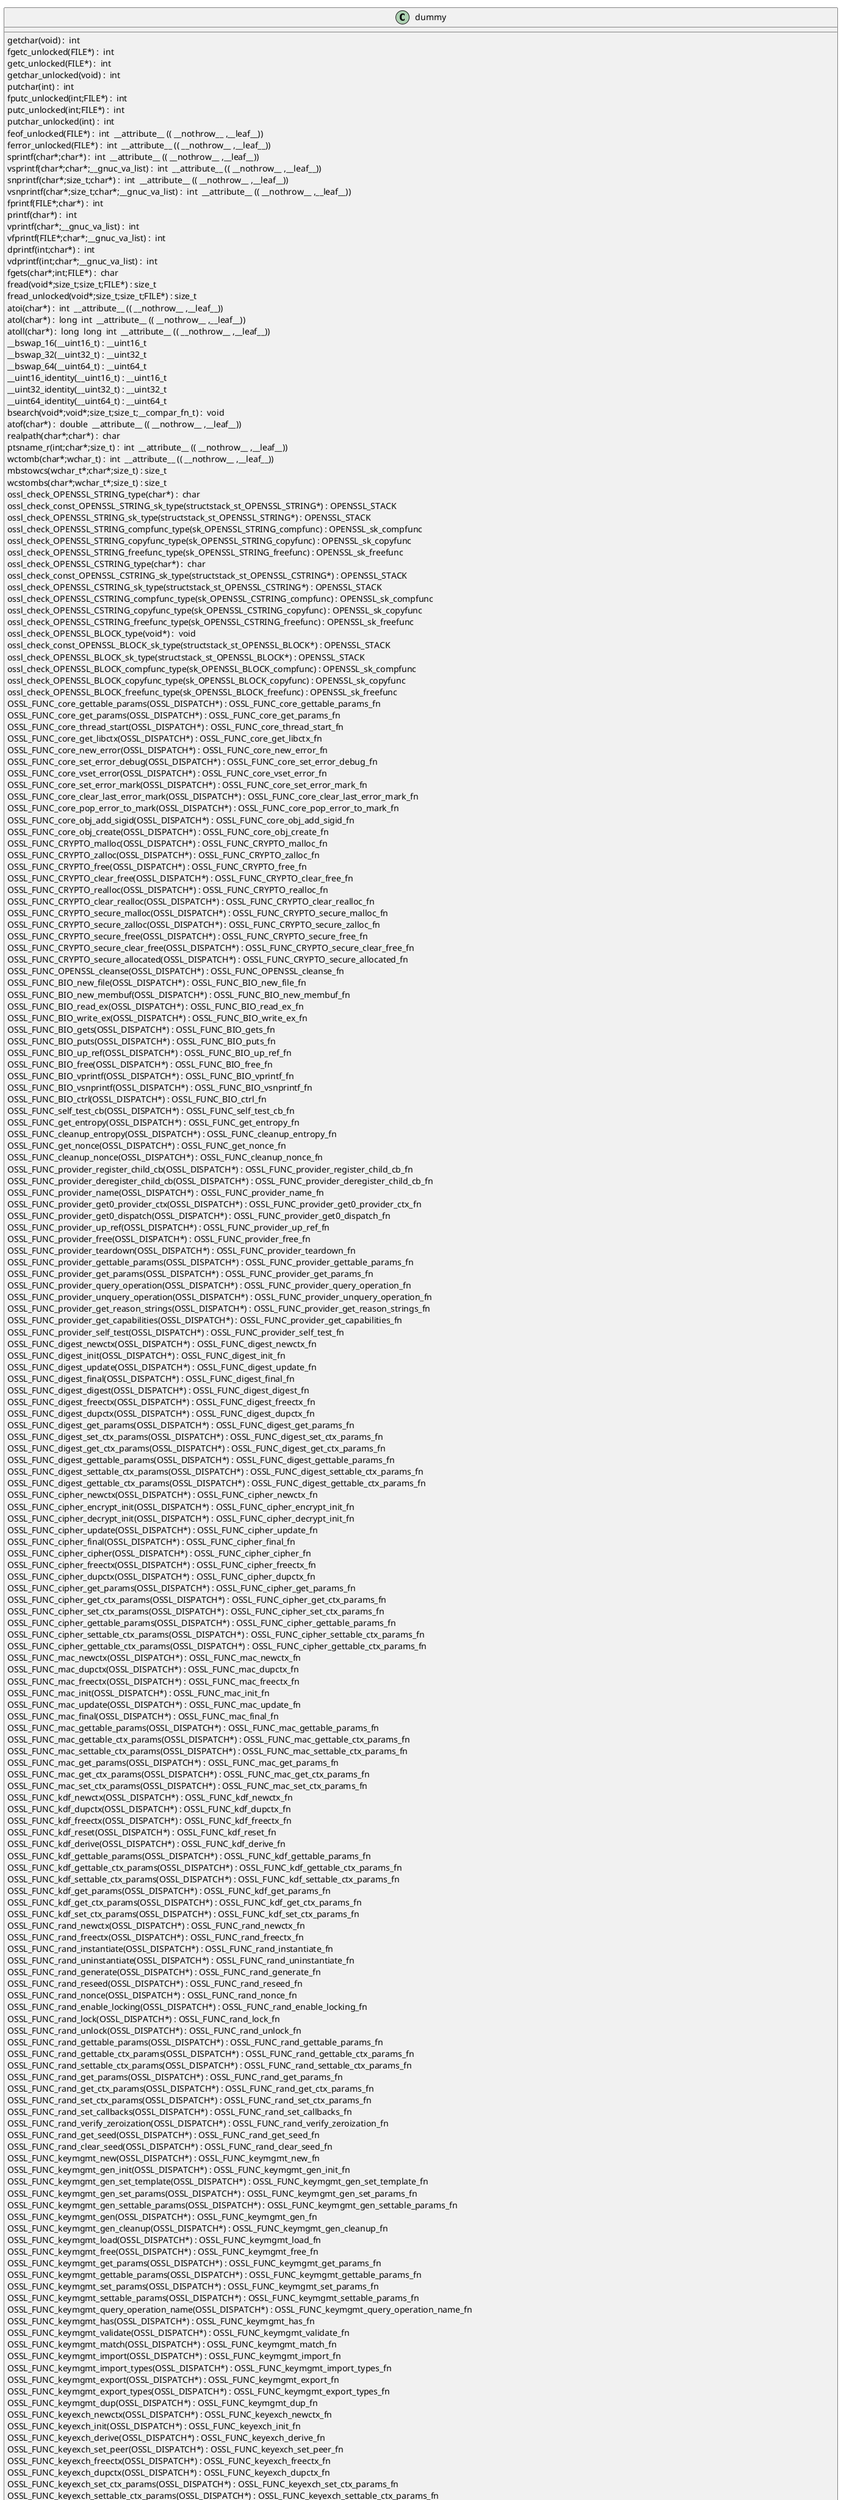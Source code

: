 @startuml
!pragma layout smetana
class dummy {
getchar(void) :  int  [[[./../.././qc/ssl/ssl_sess.c.html#742]]]
fgetc_unlocked(FILE*) :  int  [[[./../.././qc/ssl/ssl_sess.c.html#751]]]
getc_unlocked(FILE*) :  int  [[[./../.././qc/ssl/ssl_sess.c.html#761]]]
getchar_unlocked(void) :  int  [[[./../.././qc/ssl/ssl_sess.c.html#768]]]
putchar(int) :  int  [[[./../.././qc/ssl/ssl_sess.c.html#777]]]
fputc_unlocked(int;FILE*) :  int  [[[./../.././qc/ssl/ssl_sess.c.html#786]]]
putc_unlocked(int;FILE*) :  int  [[[./../.././qc/ssl/ssl_sess.c.html#796]]]
putchar_unlocked(int) :  int  [[[./../.././qc/ssl/ssl_sess.c.html#803]]]
feof_unlocked(FILE*) :  int  __attribute__ (( __nothrow__ ,__leaf__)) [[[./../.././qc/ssl/ssl_sess.c.html#809]]]
ferror_unlocked(FILE*) :  int  __attribute__ (( __nothrow__ ,__leaf__)) [[[./../.././qc/ssl/ssl_sess.c.html#816]]]
sprintf(char*;char*) :  int  __attribute__ (( __nothrow__ ,__leaf__)) [[[./../.././qc/ssl/ssl_sess.c.html#835]]]
vsprintf(char*;char*;__gnuc_va_list) :  int  __attribute__ (( __nothrow__ ,__leaf__)) [[[./../.././qc/ssl/ssl_sess.c.html#848]]]
snprintf(char*;size_t;char*) :  int  __attribute__ (( __nothrow__ ,__leaf__)) [[[./../.././qc/ssl/ssl_sess.c.html#867]]]
vsnprintf(char*;size_t;char*;__gnuc_va_list) :  int  __attribute__ (( __nothrow__ ,__leaf__)) [[[./../.././qc/ssl/ssl_sess.c.html#881]]]
fprintf(FILE*;char*) :  int  [[[./../.././qc/ssl/ssl_sess.c.html#902]]]
printf(char*) :  int  [[[./../.././qc/ssl/ssl_sess.c.html#909]]]
vprintf(char*;__gnuc_va_list) :  int  [[[./../.././qc/ssl/ssl_sess.c.html#921]]]
vfprintf(FILE*;char*;__gnuc_va_list) :  int  [[[./../.././qc/ssl/ssl_sess.c.html#931]]]
dprintf(int;char*) :  int  [[[./../.././qc/ssl/ssl_sess.c.html#946]]]
vdprintf(int;char*;__gnuc_va_list) :  int  [[[./../.././qc/ssl/ssl_sess.c.html#957]]]
fgets(char*;int;FILE*) :  char  [[[./../.././qc/ssl/ssl_sess.c.html#976]]]
fread(void*;size_t;size_t;FILE*) : size_t [[[./../.././qc/ssl/ssl_sess.c.html#1002]]]
fread_unlocked(void*;size_t;size_t;FILE*) : size_t [[[./../.././qc/ssl/ssl_sess.c.html#1029]]]
atoi(char*) :  int  __attribute__ (( __nothrow__ ,__leaf__)) [[[./../.././qc/ssl/ssl_sess.c.html#1215]]]
atol(char*) :  long  int  __attribute__ (( __nothrow__ ,__leaf__)) [[[./../.././qc/ssl/ssl_sess.c.html#1220]]]
atoll(char*) :  long  long  int  __attribute__ (( __nothrow__ ,__leaf__)) [[[./../.././qc/ssl/ssl_sess.c.html#1227]]]
__bswap_16(__uint16_t) : __uint16_t [[[./../.././qc/ssl/ssl_sess.c.html#1380]]]
__bswap_32(__uint32_t) : __uint32_t [[[./../.././qc/ssl/ssl_sess.c.html#1395]]]
__bswap_64(__uint64_t) : __uint64_t [[[./../.././qc/ssl/ssl_sess.c.html#1405]]]
__uint16_identity(__uint16_t) : __uint16_t [[[./../.././qc/ssl/ssl_sess.c.html#1417]]]
__uint32_identity(__uint32_t) : __uint32_t [[[./../.././qc/ssl/ssl_sess.c.html#1423]]]
__uint64_identity(__uint64_t) : __uint64_t [[[./../.././qc/ssl/ssl_sess.c.html#1429]]]
bsearch(void*;void*;size_t;size_t;__compar_fn_t) :  void  [[[./../.././qc/ssl/ssl_sess.c.html#2097]]]
atof(char*) :  double  __attribute__ (( __nothrow__ ,__leaf__)) [[[./../.././qc/ssl/ssl_sess.c.html#1]]]
realpath(char*;char*) :  char  [[[./../.././qc/ssl/ssl_sess.c.html#1]]]
ptsname_r(int;char*;size_t) :  int  __attribute__ (( __nothrow__ ,__leaf__)) [[[./../.././qc/ssl/ssl_sess.c.html#1]]]
wctomb(char*;wchar_t) :  int  __attribute__ (( __nothrow__ ,__leaf__)) [[[./../.././qc/ssl/ssl_sess.c.html#1]]]
mbstowcs(wchar_t*;char*;size_t) : size_t [[[./../.././qc/ssl/ssl_sess.c.html#1]]]
wcstombs(char*;wchar_t*;size_t) : size_t [[[./../.././qc/ssl/ssl_sess.c.html#1]]]
ossl_check_OPENSSL_STRING_type(char*) :  char  [[[./../.././qc/ssl/ssl_sess.c.html#1]]]
ossl_check_const_OPENSSL_STRING_sk_type(structstack_st_OPENSSL_STRING*) : OPENSSL_STACK [[[./../.././qc/ssl/ssl_sess.c.html#1]]]
ossl_check_OPENSSL_STRING_sk_type(structstack_st_OPENSSL_STRING*) : OPENSSL_STACK [[[./../.././qc/ssl/ssl_sess.c.html#1]]]
ossl_check_OPENSSL_STRING_compfunc_type(sk_OPENSSL_STRING_compfunc) : OPENSSL_sk_compfunc [[[./../.././qc/ssl/ssl_sess.c.html#1]]]
ossl_check_OPENSSL_STRING_copyfunc_type(sk_OPENSSL_STRING_copyfunc) : OPENSSL_sk_copyfunc [[[./../.././qc/ssl/ssl_sess.c.html#1]]]
ossl_check_OPENSSL_STRING_freefunc_type(sk_OPENSSL_STRING_freefunc) : OPENSSL_sk_freefunc [[[./../.././qc/ssl/ssl_sess.c.html#1]]]
ossl_check_OPENSSL_CSTRING_type(char*) :  char  [[[./../.././qc/ssl/ssl_sess.c.html#1]]]
ossl_check_const_OPENSSL_CSTRING_sk_type(structstack_st_OPENSSL_CSTRING*) : OPENSSL_STACK [[[./../.././qc/ssl/ssl_sess.c.html#1]]]
ossl_check_OPENSSL_CSTRING_sk_type(structstack_st_OPENSSL_CSTRING*) : OPENSSL_STACK [[[./../.././qc/ssl/ssl_sess.c.html#1]]]
ossl_check_OPENSSL_CSTRING_compfunc_type(sk_OPENSSL_CSTRING_compfunc) : OPENSSL_sk_compfunc [[[./../.././qc/ssl/ssl_sess.c.html#1]]]
ossl_check_OPENSSL_CSTRING_copyfunc_type(sk_OPENSSL_CSTRING_copyfunc) : OPENSSL_sk_copyfunc [[[./../.././qc/ssl/ssl_sess.c.html#1]]]
ossl_check_OPENSSL_CSTRING_freefunc_type(sk_OPENSSL_CSTRING_freefunc) : OPENSSL_sk_freefunc [[[./../.././qc/ssl/ssl_sess.c.html#1]]]
ossl_check_OPENSSL_BLOCK_type(void*) :  void  [[[./../.././qc/ssl/ssl_sess.c.html#1]]]
ossl_check_const_OPENSSL_BLOCK_sk_type(structstack_st_OPENSSL_BLOCK*) : OPENSSL_STACK [[[./../.././qc/ssl/ssl_sess.c.html#1]]]
ossl_check_OPENSSL_BLOCK_sk_type(structstack_st_OPENSSL_BLOCK*) : OPENSSL_STACK [[[./../.././qc/ssl/ssl_sess.c.html#1]]]
ossl_check_OPENSSL_BLOCK_compfunc_type(sk_OPENSSL_BLOCK_compfunc) : OPENSSL_sk_compfunc [[[./../.././qc/ssl/ssl_sess.c.html#1]]]
ossl_check_OPENSSL_BLOCK_copyfunc_type(sk_OPENSSL_BLOCK_copyfunc) : OPENSSL_sk_copyfunc [[[./../.././qc/ssl/ssl_sess.c.html#1]]]
ossl_check_OPENSSL_BLOCK_freefunc_type(sk_OPENSSL_BLOCK_freefunc) : OPENSSL_sk_freefunc [[[./../.././qc/ssl/ssl_sess.c.html#1]]]
OSSL_FUNC_core_gettable_params(OSSL_DISPATCH*) : OSSL_FUNC_core_gettable_params_fn [[[./../.././qc/ssl/ssl_sess.c.html#1]]]
OSSL_FUNC_core_get_params(OSSL_DISPATCH*) : OSSL_FUNC_core_get_params_fn [[[./../.././qc/ssl/ssl_sess.c.html#1]]]
OSSL_FUNC_core_thread_start(OSSL_DISPATCH*) : OSSL_FUNC_core_thread_start_fn [[[./../.././qc/ssl/ssl_sess.c.html#1]]]
OSSL_FUNC_core_get_libctx(OSSL_DISPATCH*) : OSSL_FUNC_core_get_libctx_fn [[[./../.././qc/ssl/ssl_sess.c.html#1]]]
OSSL_FUNC_core_new_error(OSSL_DISPATCH*) : OSSL_FUNC_core_new_error_fn [[[./../.././qc/ssl/ssl_sess.c.html#1]]]
OSSL_FUNC_core_set_error_debug(OSSL_DISPATCH*) : OSSL_FUNC_core_set_error_debug_fn [[[./../.././qc/ssl/ssl_sess.c.html#1]]]
OSSL_FUNC_core_vset_error(OSSL_DISPATCH*) : OSSL_FUNC_core_vset_error_fn [[[./../.././qc/ssl/ssl_sess.c.html#1]]]
OSSL_FUNC_core_set_error_mark(OSSL_DISPATCH*) : OSSL_FUNC_core_set_error_mark_fn [[[./../.././qc/ssl/ssl_sess.c.html#1]]]
OSSL_FUNC_core_clear_last_error_mark(OSSL_DISPATCH*) : OSSL_FUNC_core_clear_last_error_mark_fn [[[./../.././qc/ssl/ssl_sess.c.html#1]]]
OSSL_FUNC_core_pop_error_to_mark(OSSL_DISPATCH*) : OSSL_FUNC_core_pop_error_to_mark_fn [[[./../.././qc/ssl/ssl_sess.c.html#1]]]
OSSL_FUNC_core_obj_add_sigid(OSSL_DISPATCH*) : OSSL_FUNC_core_obj_add_sigid_fn [[[./../.././qc/ssl/ssl_sess.c.html#1]]]
OSSL_FUNC_core_obj_create(OSSL_DISPATCH*) : OSSL_FUNC_core_obj_create_fn [[[./../.././qc/ssl/ssl_sess.c.html#1]]]
OSSL_FUNC_CRYPTO_malloc(OSSL_DISPATCH*) : OSSL_FUNC_CRYPTO_malloc_fn [[[./../.././qc/ssl/ssl_sess.c.html#1]]]
OSSL_FUNC_CRYPTO_zalloc(OSSL_DISPATCH*) : OSSL_FUNC_CRYPTO_zalloc_fn [[[./../.././qc/ssl/ssl_sess.c.html#1]]]
OSSL_FUNC_CRYPTO_free(OSSL_DISPATCH*) : OSSL_FUNC_CRYPTO_free_fn [[[./../.././qc/ssl/ssl_sess.c.html#1]]]
OSSL_FUNC_CRYPTO_clear_free(OSSL_DISPATCH*) : OSSL_FUNC_CRYPTO_clear_free_fn [[[./../.././qc/ssl/ssl_sess.c.html#1]]]
OSSL_FUNC_CRYPTO_realloc(OSSL_DISPATCH*) : OSSL_FUNC_CRYPTO_realloc_fn [[[./../.././qc/ssl/ssl_sess.c.html#1]]]
OSSL_FUNC_CRYPTO_clear_realloc(OSSL_DISPATCH*) : OSSL_FUNC_CRYPTO_clear_realloc_fn [[[./../.././qc/ssl/ssl_sess.c.html#1]]]
OSSL_FUNC_CRYPTO_secure_malloc(OSSL_DISPATCH*) : OSSL_FUNC_CRYPTO_secure_malloc_fn [[[./../.././qc/ssl/ssl_sess.c.html#1]]]
OSSL_FUNC_CRYPTO_secure_zalloc(OSSL_DISPATCH*) : OSSL_FUNC_CRYPTO_secure_zalloc_fn [[[./../.././qc/ssl/ssl_sess.c.html#1]]]
OSSL_FUNC_CRYPTO_secure_free(OSSL_DISPATCH*) : OSSL_FUNC_CRYPTO_secure_free_fn [[[./../.././qc/ssl/ssl_sess.c.html#1]]]
OSSL_FUNC_CRYPTO_secure_clear_free(OSSL_DISPATCH*) : OSSL_FUNC_CRYPTO_secure_clear_free_fn [[[./../.././qc/ssl/ssl_sess.c.html#1]]]
OSSL_FUNC_CRYPTO_secure_allocated(OSSL_DISPATCH*) : OSSL_FUNC_CRYPTO_secure_allocated_fn [[[./../.././qc/ssl/ssl_sess.c.html#1]]]
OSSL_FUNC_OPENSSL_cleanse(OSSL_DISPATCH*) : OSSL_FUNC_OPENSSL_cleanse_fn [[[./../.././qc/ssl/ssl_sess.c.html#1]]]
OSSL_FUNC_BIO_new_file(OSSL_DISPATCH*) : OSSL_FUNC_BIO_new_file_fn [[[./../.././qc/ssl/ssl_sess.c.html#1]]]
OSSL_FUNC_BIO_new_membuf(OSSL_DISPATCH*) : OSSL_FUNC_BIO_new_membuf_fn [[[./../.././qc/ssl/ssl_sess.c.html#1]]]
OSSL_FUNC_BIO_read_ex(OSSL_DISPATCH*) : OSSL_FUNC_BIO_read_ex_fn [[[./../.././qc/ssl/ssl_sess.c.html#1]]]
OSSL_FUNC_BIO_write_ex(OSSL_DISPATCH*) : OSSL_FUNC_BIO_write_ex_fn [[[./../.././qc/ssl/ssl_sess.c.html#1]]]
OSSL_FUNC_BIO_gets(OSSL_DISPATCH*) : OSSL_FUNC_BIO_gets_fn [[[./../.././qc/ssl/ssl_sess.c.html#1]]]
OSSL_FUNC_BIO_puts(OSSL_DISPATCH*) : OSSL_FUNC_BIO_puts_fn [[[./../.././qc/ssl/ssl_sess.c.html#1]]]
OSSL_FUNC_BIO_up_ref(OSSL_DISPATCH*) : OSSL_FUNC_BIO_up_ref_fn [[[./../.././qc/ssl/ssl_sess.c.html#1]]]
OSSL_FUNC_BIO_free(OSSL_DISPATCH*) : OSSL_FUNC_BIO_free_fn [[[./../.././qc/ssl/ssl_sess.c.html#1]]]
OSSL_FUNC_BIO_vprintf(OSSL_DISPATCH*) : OSSL_FUNC_BIO_vprintf_fn [[[./../.././qc/ssl/ssl_sess.c.html#1]]]
OSSL_FUNC_BIO_vsnprintf(OSSL_DISPATCH*) : OSSL_FUNC_BIO_vsnprintf_fn [[[./../.././qc/ssl/ssl_sess.c.html#1]]]
OSSL_FUNC_BIO_ctrl(OSSL_DISPATCH*) : OSSL_FUNC_BIO_ctrl_fn [[[./../.././qc/ssl/ssl_sess.c.html#1]]]
OSSL_FUNC_self_test_cb(OSSL_DISPATCH*) : OSSL_FUNC_self_test_cb_fn [[[./../.././qc/ssl/ssl_sess.c.html#1]]]
OSSL_FUNC_get_entropy(OSSL_DISPATCH*) : OSSL_FUNC_get_entropy_fn [[[./../.././qc/ssl/ssl_sess.c.html#1]]]
OSSL_FUNC_cleanup_entropy(OSSL_DISPATCH*) : OSSL_FUNC_cleanup_entropy_fn [[[./../.././qc/ssl/ssl_sess.c.html#1]]]
OSSL_FUNC_get_nonce(OSSL_DISPATCH*) : OSSL_FUNC_get_nonce_fn [[[./../.././qc/ssl/ssl_sess.c.html#1]]]
OSSL_FUNC_cleanup_nonce(OSSL_DISPATCH*) : OSSL_FUNC_cleanup_nonce_fn [[[./../.././qc/ssl/ssl_sess.c.html#1]]]
OSSL_FUNC_provider_register_child_cb(OSSL_DISPATCH*) : OSSL_FUNC_provider_register_child_cb_fn [[[./../.././qc/ssl/ssl_sess.c.html#1]]]
OSSL_FUNC_provider_deregister_child_cb(OSSL_DISPATCH*) : OSSL_FUNC_provider_deregister_child_cb_fn [[[./../.././qc/ssl/ssl_sess.c.html#1]]]
OSSL_FUNC_provider_name(OSSL_DISPATCH*) : OSSL_FUNC_provider_name_fn [[[./../.././qc/ssl/ssl_sess.c.html#1]]]
OSSL_FUNC_provider_get0_provider_ctx(OSSL_DISPATCH*) : OSSL_FUNC_provider_get0_provider_ctx_fn [[[./../.././qc/ssl/ssl_sess.c.html#1]]]
OSSL_FUNC_provider_get0_dispatch(OSSL_DISPATCH*) : OSSL_FUNC_provider_get0_dispatch_fn [[[./../.././qc/ssl/ssl_sess.c.html#1]]]
OSSL_FUNC_provider_up_ref(OSSL_DISPATCH*) : OSSL_FUNC_provider_up_ref_fn [[[./../.././qc/ssl/ssl_sess.c.html#1]]]
OSSL_FUNC_provider_free(OSSL_DISPATCH*) : OSSL_FUNC_provider_free_fn [[[./../.././qc/ssl/ssl_sess.c.html#1]]]
OSSL_FUNC_provider_teardown(OSSL_DISPATCH*) : OSSL_FUNC_provider_teardown_fn [[[./../.././qc/ssl/ssl_sess.c.html#1]]]
OSSL_FUNC_provider_gettable_params(OSSL_DISPATCH*) : OSSL_FUNC_provider_gettable_params_fn [[[./../.././qc/ssl/ssl_sess.c.html#1]]]
OSSL_FUNC_provider_get_params(OSSL_DISPATCH*) : OSSL_FUNC_provider_get_params_fn [[[./../.././qc/ssl/ssl_sess.c.html#1]]]
OSSL_FUNC_provider_query_operation(OSSL_DISPATCH*) : OSSL_FUNC_provider_query_operation_fn [[[./../.././qc/ssl/ssl_sess.c.html#1]]]
OSSL_FUNC_provider_unquery_operation(OSSL_DISPATCH*) : OSSL_FUNC_provider_unquery_operation_fn [[[./../.././qc/ssl/ssl_sess.c.html#1]]]
OSSL_FUNC_provider_get_reason_strings(OSSL_DISPATCH*) : OSSL_FUNC_provider_get_reason_strings_fn [[[./../.././qc/ssl/ssl_sess.c.html#1]]]
OSSL_FUNC_provider_get_capabilities(OSSL_DISPATCH*) : OSSL_FUNC_provider_get_capabilities_fn [[[./../.././qc/ssl/ssl_sess.c.html#1]]]
OSSL_FUNC_provider_self_test(OSSL_DISPATCH*) : OSSL_FUNC_provider_self_test_fn [[[./../.././qc/ssl/ssl_sess.c.html#1]]]
OSSL_FUNC_digest_newctx(OSSL_DISPATCH*) : OSSL_FUNC_digest_newctx_fn [[[./../.././qc/ssl/ssl_sess.c.html#1]]]
OSSL_FUNC_digest_init(OSSL_DISPATCH*) : OSSL_FUNC_digest_init_fn [[[./../.././qc/ssl/ssl_sess.c.html#1]]]
OSSL_FUNC_digest_update(OSSL_DISPATCH*) : OSSL_FUNC_digest_update_fn [[[./../.././qc/ssl/ssl_sess.c.html#1]]]
OSSL_FUNC_digest_final(OSSL_DISPATCH*) : OSSL_FUNC_digest_final_fn [[[./../.././qc/ssl/ssl_sess.c.html#1]]]
OSSL_FUNC_digest_digest(OSSL_DISPATCH*) : OSSL_FUNC_digest_digest_fn [[[./../.././qc/ssl/ssl_sess.c.html#1]]]
OSSL_FUNC_digest_freectx(OSSL_DISPATCH*) : OSSL_FUNC_digest_freectx_fn [[[./../.././qc/ssl/ssl_sess.c.html#1]]]
OSSL_FUNC_digest_dupctx(OSSL_DISPATCH*) : OSSL_FUNC_digest_dupctx_fn [[[./../.././qc/ssl/ssl_sess.c.html#1]]]
OSSL_FUNC_digest_get_params(OSSL_DISPATCH*) : OSSL_FUNC_digest_get_params_fn [[[./../.././qc/ssl/ssl_sess.c.html#1]]]
OSSL_FUNC_digest_set_ctx_params(OSSL_DISPATCH*) : OSSL_FUNC_digest_set_ctx_params_fn [[[./../.././qc/ssl/ssl_sess.c.html#1]]]
OSSL_FUNC_digest_get_ctx_params(OSSL_DISPATCH*) : OSSL_FUNC_digest_get_ctx_params_fn [[[./../.././qc/ssl/ssl_sess.c.html#1]]]
OSSL_FUNC_digest_gettable_params(OSSL_DISPATCH*) : OSSL_FUNC_digest_gettable_params_fn [[[./../.././qc/ssl/ssl_sess.c.html#1]]]
OSSL_FUNC_digest_settable_ctx_params(OSSL_DISPATCH*) : OSSL_FUNC_digest_settable_ctx_params_fn [[[./../.././qc/ssl/ssl_sess.c.html#1]]]
OSSL_FUNC_digest_gettable_ctx_params(OSSL_DISPATCH*) : OSSL_FUNC_digest_gettable_ctx_params_fn [[[./../.././qc/ssl/ssl_sess.c.html#1]]]
OSSL_FUNC_cipher_newctx(OSSL_DISPATCH*) : OSSL_FUNC_cipher_newctx_fn [[[./../.././qc/ssl/ssl_sess.c.html#1]]]
OSSL_FUNC_cipher_encrypt_init(OSSL_DISPATCH*) : OSSL_FUNC_cipher_encrypt_init_fn [[[./../.././qc/ssl/ssl_sess.c.html#1]]]
OSSL_FUNC_cipher_decrypt_init(OSSL_DISPATCH*) : OSSL_FUNC_cipher_decrypt_init_fn [[[./../.././qc/ssl/ssl_sess.c.html#1]]]
OSSL_FUNC_cipher_update(OSSL_DISPATCH*) : OSSL_FUNC_cipher_update_fn [[[./../.././qc/ssl/ssl_sess.c.html#1]]]
OSSL_FUNC_cipher_final(OSSL_DISPATCH*) : OSSL_FUNC_cipher_final_fn [[[./../.././qc/ssl/ssl_sess.c.html#1]]]
OSSL_FUNC_cipher_cipher(OSSL_DISPATCH*) : OSSL_FUNC_cipher_cipher_fn [[[./../.././qc/ssl/ssl_sess.c.html#1]]]
OSSL_FUNC_cipher_freectx(OSSL_DISPATCH*) : OSSL_FUNC_cipher_freectx_fn [[[./../.././qc/ssl/ssl_sess.c.html#1]]]
OSSL_FUNC_cipher_dupctx(OSSL_DISPATCH*) : OSSL_FUNC_cipher_dupctx_fn [[[./../.././qc/ssl/ssl_sess.c.html#1]]]
OSSL_FUNC_cipher_get_params(OSSL_DISPATCH*) : OSSL_FUNC_cipher_get_params_fn [[[./../.././qc/ssl/ssl_sess.c.html#1]]]
OSSL_FUNC_cipher_get_ctx_params(OSSL_DISPATCH*) : OSSL_FUNC_cipher_get_ctx_params_fn [[[./../.././qc/ssl/ssl_sess.c.html#1]]]
OSSL_FUNC_cipher_set_ctx_params(OSSL_DISPATCH*) : OSSL_FUNC_cipher_set_ctx_params_fn [[[./../.././qc/ssl/ssl_sess.c.html#1]]]
OSSL_FUNC_cipher_gettable_params(OSSL_DISPATCH*) : OSSL_FUNC_cipher_gettable_params_fn [[[./../.././qc/ssl/ssl_sess.c.html#1]]]
OSSL_FUNC_cipher_settable_ctx_params(OSSL_DISPATCH*) : OSSL_FUNC_cipher_settable_ctx_params_fn [[[./../.././qc/ssl/ssl_sess.c.html#1]]]
OSSL_FUNC_cipher_gettable_ctx_params(OSSL_DISPATCH*) : OSSL_FUNC_cipher_gettable_ctx_params_fn [[[./../.././qc/ssl/ssl_sess.c.html#1]]]
OSSL_FUNC_mac_newctx(OSSL_DISPATCH*) : OSSL_FUNC_mac_newctx_fn [[[./../.././qc/ssl/ssl_sess.c.html#1]]]
OSSL_FUNC_mac_dupctx(OSSL_DISPATCH*) : OSSL_FUNC_mac_dupctx_fn [[[./../.././qc/ssl/ssl_sess.c.html#1]]]
OSSL_FUNC_mac_freectx(OSSL_DISPATCH*) : OSSL_FUNC_mac_freectx_fn [[[./../.././qc/ssl/ssl_sess.c.html#1]]]
OSSL_FUNC_mac_init(OSSL_DISPATCH*) : OSSL_FUNC_mac_init_fn [[[./../.././qc/ssl/ssl_sess.c.html#1]]]
OSSL_FUNC_mac_update(OSSL_DISPATCH*) : OSSL_FUNC_mac_update_fn [[[./../.././qc/ssl/ssl_sess.c.html#1]]]
OSSL_FUNC_mac_final(OSSL_DISPATCH*) : OSSL_FUNC_mac_final_fn [[[./../.././qc/ssl/ssl_sess.c.html#1]]]
OSSL_FUNC_mac_gettable_params(OSSL_DISPATCH*) : OSSL_FUNC_mac_gettable_params_fn [[[./../.././qc/ssl/ssl_sess.c.html#1]]]
OSSL_FUNC_mac_gettable_ctx_params(OSSL_DISPATCH*) : OSSL_FUNC_mac_gettable_ctx_params_fn [[[./../.././qc/ssl/ssl_sess.c.html#1]]]
OSSL_FUNC_mac_settable_ctx_params(OSSL_DISPATCH*) : OSSL_FUNC_mac_settable_ctx_params_fn [[[./../.././qc/ssl/ssl_sess.c.html#1]]]
OSSL_FUNC_mac_get_params(OSSL_DISPATCH*) : OSSL_FUNC_mac_get_params_fn [[[./../.././qc/ssl/ssl_sess.c.html#1]]]
OSSL_FUNC_mac_get_ctx_params(OSSL_DISPATCH*) : OSSL_FUNC_mac_get_ctx_params_fn [[[./../.././qc/ssl/ssl_sess.c.html#1]]]
OSSL_FUNC_mac_set_ctx_params(OSSL_DISPATCH*) : OSSL_FUNC_mac_set_ctx_params_fn [[[./../.././qc/ssl/ssl_sess.c.html#1]]]
OSSL_FUNC_kdf_newctx(OSSL_DISPATCH*) : OSSL_FUNC_kdf_newctx_fn [[[./../.././qc/ssl/ssl_sess.c.html#1]]]
OSSL_FUNC_kdf_dupctx(OSSL_DISPATCH*) : OSSL_FUNC_kdf_dupctx_fn [[[./../.././qc/ssl/ssl_sess.c.html#1]]]
OSSL_FUNC_kdf_freectx(OSSL_DISPATCH*) : OSSL_FUNC_kdf_freectx_fn [[[./../.././qc/ssl/ssl_sess.c.html#1]]]
OSSL_FUNC_kdf_reset(OSSL_DISPATCH*) : OSSL_FUNC_kdf_reset_fn [[[./../.././qc/ssl/ssl_sess.c.html#1]]]
OSSL_FUNC_kdf_derive(OSSL_DISPATCH*) : OSSL_FUNC_kdf_derive_fn [[[./../.././qc/ssl/ssl_sess.c.html#1]]]
OSSL_FUNC_kdf_gettable_params(OSSL_DISPATCH*) : OSSL_FUNC_kdf_gettable_params_fn [[[./../.././qc/ssl/ssl_sess.c.html#1]]]
OSSL_FUNC_kdf_gettable_ctx_params(OSSL_DISPATCH*) : OSSL_FUNC_kdf_gettable_ctx_params_fn [[[./../.././qc/ssl/ssl_sess.c.html#1]]]
OSSL_FUNC_kdf_settable_ctx_params(OSSL_DISPATCH*) : OSSL_FUNC_kdf_settable_ctx_params_fn [[[./../.././qc/ssl/ssl_sess.c.html#1]]]
OSSL_FUNC_kdf_get_params(OSSL_DISPATCH*) : OSSL_FUNC_kdf_get_params_fn [[[./../.././qc/ssl/ssl_sess.c.html#1]]]
OSSL_FUNC_kdf_get_ctx_params(OSSL_DISPATCH*) : OSSL_FUNC_kdf_get_ctx_params_fn [[[./../.././qc/ssl/ssl_sess.c.html#1]]]
OSSL_FUNC_kdf_set_ctx_params(OSSL_DISPATCH*) : OSSL_FUNC_kdf_set_ctx_params_fn [[[./../.././qc/ssl/ssl_sess.c.html#1]]]
OSSL_FUNC_rand_newctx(OSSL_DISPATCH*) : OSSL_FUNC_rand_newctx_fn [[[./../.././qc/ssl/ssl_sess.c.html#1]]]
OSSL_FUNC_rand_freectx(OSSL_DISPATCH*) : OSSL_FUNC_rand_freectx_fn [[[./../.././qc/ssl/ssl_sess.c.html#1]]]
OSSL_FUNC_rand_instantiate(OSSL_DISPATCH*) : OSSL_FUNC_rand_instantiate_fn [[[./../.././qc/ssl/ssl_sess.c.html#1]]]
OSSL_FUNC_rand_uninstantiate(OSSL_DISPATCH*) : OSSL_FUNC_rand_uninstantiate_fn [[[./../.././qc/ssl/ssl_sess.c.html#1]]]
OSSL_FUNC_rand_generate(OSSL_DISPATCH*) : OSSL_FUNC_rand_generate_fn [[[./../.././qc/ssl/ssl_sess.c.html#1]]]
OSSL_FUNC_rand_reseed(OSSL_DISPATCH*) : OSSL_FUNC_rand_reseed_fn [[[./../.././qc/ssl/ssl_sess.c.html#1]]]
OSSL_FUNC_rand_nonce(OSSL_DISPATCH*) : OSSL_FUNC_rand_nonce_fn [[[./../.././qc/ssl/ssl_sess.c.html#1]]]
OSSL_FUNC_rand_enable_locking(OSSL_DISPATCH*) : OSSL_FUNC_rand_enable_locking_fn [[[./../.././qc/ssl/ssl_sess.c.html#1]]]
OSSL_FUNC_rand_lock(OSSL_DISPATCH*) : OSSL_FUNC_rand_lock_fn [[[./../.././qc/ssl/ssl_sess.c.html#1]]]
OSSL_FUNC_rand_unlock(OSSL_DISPATCH*) : OSSL_FUNC_rand_unlock_fn [[[./../.././qc/ssl/ssl_sess.c.html#1]]]
OSSL_FUNC_rand_gettable_params(OSSL_DISPATCH*) : OSSL_FUNC_rand_gettable_params_fn [[[./../.././qc/ssl/ssl_sess.c.html#1]]]
OSSL_FUNC_rand_gettable_ctx_params(OSSL_DISPATCH*) : OSSL_FUNC_rand_gettable_ctx_params_fn [[[./../.././qc/ssl/ssl_sess.c.html#1]]]
OSSL_FUNC_rand_settable_ctx_params(OSSL_DISPATCH*) : OSSL_FUNC_rand_settable_ctx_params_fn [[[./../.././qc/ssl/ssl_sess.c.html#1]]]
OSSL_FUNC_rand_get_params(OSSL_DISPATCH*) : OSSL_FUNC_rand_get_params_fn [[[./../.././qc/ssl/ssl_sess.c.html#1]]]
OSSL_FUNC_rand_get_ctx_params(OSSL_DISPATCH*) : OSSL_FUNC_rand_get_ctx_params_fn [[[./../.././qc/ssl/ssl_sess.c.html#1]]]
OSSL_FUNC_rand_set_ctx_params(OSSL_DISPATCH*) : OSSL_FUNC_rand_set_ctx_params_fn [[[./../.././qc/ssl/ssl_sess.c.html#1]]]
OSSL_FUNC_rand_set_callbacks(OSSL_DISPATCH*) : OSSL_FUNC_rand_set_callbacks_fn [[[./../.././qc/ssl/ssl_sess.c.html#1]]]
OSSL_FUNC_rand_verify_zeroization(OSSL_DISPATCH*) : OSSL_FUNC_rand_verify_zeroization_fn [[[./../.././qc/ssl/ssl_sess.c.html#1]]]
OSSL_FUNC_rand_get_seed(OSSL_DISPATCH*) : OSSL_FUNC_rand_get_seed_fn [[[./../.././qc/ssl/ssl_sess.c.html#1]]]
OSSL_FUNC_rand_clear_seed(OSSL_DISPATCH*) : OSSL_FUNC_rand_clear_seed_fn [[[./../.././qc/ssl/ssl_sess.c.html#1]]]
OSSL_FUNC_keymgmt_new(OSSL_DISPATCH*) : OSSL_FUNC_keymgmt_new_fn [[[./../.././qc/ssl/ssl_sess.c.html#1]]]
OSSL_FUNC_keymgmt_gen_init(OSSL_DISPATCH*) : OSSL_FUNC_keymgmt_gen_init_fn [[[./../.././qc/ssl/ssl_sess.c.html#1]]]
OSSL_FUNC_keymgmt_gen_set_template(OSSL_DISPATCH*) : OSSL_FUNC_keymgmt_gen_set_template_fn [[[./../.././qc/ssl/ssl_sess.c.html#1]]]
OSSL_FUNC_keymgmt_gen_set_params(OSSL_DISPATCH*) : OSSL_FUNC_keymgmt_gen_set_params_fn [[[./../.././qc/ssl/ssl_sess.c.html#1]]]
OSSL_FUNC_keymgmt_gen_settable_params(OSSL_DISPATCH*) : OSSL_FUNC_keymgmt_gen_settable_params_fn [[[./../.././qc/ssl/ssl_sess.c.html#1]]]
OSSL_FUNC_keymgmt_gen(OSSL_DISPATCH*) : OSSL_FUNC_keymgmt_gen_fn [[[./../.././qc/ssl/ssl_sess.c.html#1]]]
OSSL_FUNC_keymgmt_gen_cleanup(OSSL_DISPATCH*) : OSSL_FUNC_keymgmt_gen_cleanup_fn [[[./../.././qc/ssl/ssl_sess.c.html#1]]]
OSSL_FUNC_keymgmt_load(OSSL_DISPATCH*) : OSSL_FUNC_keymgmt_load_fn [[[./../.././qc/ssl/ssl_sess.c.html#1]]]
OSSL_FUNC_keymgmt_free(OSSL_DISPATCH*) : OSSL_FUNC_keymgmt_free_fn [[[./../.././qc/ssl/ssl_sess.c.html#1]]]
OSSL_FUNC_keymgmt_get_params(OSSL_DISPATCH*) : OSSL_FUNC_keymgmt_get_params_fn [[[./../.././qc/ssl/ssl_sess.c.html#1]]]
OSSL_FUNC_keymgmt_gettable_params(OSSL_DISPATCH*) : OSSL_FUNC_keymgmt_gettable_params_fn [[[./../.././qc/ssl/ssl_sess.c.html#1]]]
OSSL_FUNC_keymgmt_set_params(OSSL_DISPATCH*) : OSSL_FUNC_keymgmt_set_params_fn [[[./../.././qc/ssl/ssl_sess.c.html#1]]]
OSSL_FUNC_keymgmt_settable_params(OSSL_DISPATCH*) : OSSL_FUNC_keymgmt_settable_params_fn [[[./../.././qc/ssl/ssl_sess.c.html#1]]]
OSSL_FUNC_keymgmt_query_operation_name(OSSL_DISPATCH*) : OSSL_FUNC_keymgmt_query_operation_name_fn [[[./../.././qc/ssl/ssl_sess.c.html#1]]]
OSSL_FUNC_keymgmt_has(OSSL_DISPATCH*) : OSSL_FUNC_keymgmt_has_fn [[[./../.././qc/ssl/ssl_sess.c.html#1]]]
OSSL_FUNC_keymgmt_validate(OSSL_DISPATCH*) : OSSL_FUNC_keymgmt_validate_fn [[[./../.././qc/ssl/ssl_sess.c.html#1]]]
OSSL_FUNC_keymgmt_match(OSSL_DISPATCH*) : OSSL_FUNC_keymgmt_match_fn [[[./../.././qc/ssl/ssl_sess.c.html#1]]]
OSSL_FUNC_keymgmt_import(OSSL_DISPATCH*) : OSSL_FUNC_keymgmt_import_fn [[[./../.././qc/ssl/ssl_sess.c.html#1]]]
OSSL_FUNC_keymgmt_import_types(OSSL_DISPATCH*) : OSSL_FUNC_keymgmt_import_types_fn [[[./../.././qc/ssl/ssl_sess.c.html#1]]]
OSSL_FUNC_keymgmt_export(OSSL_DISPATCH*) : OSSL_FUNC_keymgmt_export_fn [[[./../.././qc/ssl/ssl_sess.c.html#1]]]
OSSL_FUNC_keymgmt_export_types(OSSL_DISPATCH*) : OSSL_FUNC_keymgmt_export_types_fn [[[./../.././qc/ssl/ssl_sess.c.html#1]]]
OSSL_FUNC_keymgmt_dup(OSSL_DISPATCH*) : OSSL_FUNC_keymgmt_dup_fn [[[./../.././qc/ssl/ssl_sess.c.html#1]]]
OSSL_FUNC_keyexch_newctx(OSSL_DISPATCH*) : OSSL_FUNC_keyexch_newctx_fn [[[./../.././qc/ssl/ssl_sess.c.html#1]]]
OSSL_FUNC_keyexch_init(OSSL_DISPATCH*) : OSSL_FUNC_keyexch_init_fn [[[./../.././qc/ssl/ssl_sess.c.html#1]]]
OSSL_FUNC_keyexch_derive(OSSL_DISPATCH*) : OSSL_FUNC_keyexch_derive_fn [[[./../.././qc/ssl/ssl_sess.c.html#1]]]
OSSL_FUNC_keyexch_set_peer(OSSL_DISPATCH*) : OSSL_FUNC_keyexch_set_peer_fn [[[./../.././qc/ssl/ssl_sess.c.html#1]]]
OSSL_FUNC_keyexch_freectx(OSSL_DISPATCH*) : OSSL_FUNC_keyexch_freectx_fn [[[./../.././qc/ssl/ssl_sess.c.html#1]]]
OSSL_FUNC_keyexch_dupctx(OSSL_DISPATCH*) : OSSL_FUNC_keyexch_dupctx_fn [[[./../.././qc/ssl/ssl_sess.c.html#1]]]
OSSL_FUNC_keyexch_set_ctx_params(OSSL_DISPATCH*) : OSSL_FUNC_keyexch_set_ctx_params_fn [[[./../.././qc/ssl/ssl_sess.c.html#1]]]
OSSL_FUNC_keyexch_settable_ctx_params(OSSL_DISPATCH*) : OSSL_FUNC_keyexch_settable_ctx_params_fn [[[./../.././qc/ssl/ssl_sess.c.html#1]]]
OSSL_FUNC_keyexch_get_ctx_params(OSSL_DISPATCH*) : OSSL_FUNC_keyexch_get_ctx_params_fn [[[./../.././qc/ssl/ssl_sess.c.html#1]]]
OSSL_FUNC_keyexch_gettable_ctx_params(OSSL_DISPATCH*) : OSSL_FUNC_keyexch_gettable_ctx_params_fn [[[./../.././qc/ssl/ssl_sess.c.html#1]]]
OSSL_FUNC_signature_newctx(OSSL_DISPATCH*) : OSSL_FUNC_signature_newctx_fn [[[./../.././qc/ssl/ssl_sess.c.html#1]]]
OSSL_FUNC_signature_sign_init(OSSL_DISPATCH*) : OSSL_FUNC_signature_sign_init_fn [[[./../.././qc/ssl/ssl_sess.c.html#1]]]
OSSL_FUNC_signature_sign(OSSL_DISPATCH*) : OSSL_FUNC_signature_sign_fn [[[./../.././qc/ssl/ssl_sess.c.html#1]]]
OSSL_FUNC_signature_verify_init(OSSL_DISPATCH*) : OSSL_FUNC_signature_verify_init_fn [[[./../.././qc/ssl/ssl_sess.c.html#1]]]
OSSL_FUNC_signature_verify(OSSL_DISPATCH*) : OSSL_FUNC_signature_verify_fn [[[./../.././qc/ssl/ssl_sess.c.html#1]]]
OSSL_FUNC_signature_verify_recover_init(OSSL_DISPATCH*) : OSSL_FUNC_signature_verify_recover_init_fn [[[./../.././qc/ssl/ssl_sess.c.html#1]]]
OSSL_FUNC_signature_verify_recover(OSSL_DISPATCH*) : OSSL_FUNC_signature_verify_recover_fn [[[./../.././qc/ssl/ssl_sess.c.html#1]]]
OSSL_FUNC_signature_digest_sign_init(OSSL_DISPATCH*) : OSSL_FUNC_signature_digest_sign_init_fn [[[./../.././qc/ssl/ssl_sess.c.html#1]]]
OSSL_FUNC_signature_digest_sign_update(OSSL_DISPATCH*) : OSSL_FUNC_signature_digest_sign_update_fn [[[./../.././qc/ssl/ssl_sess.c.html#1]]]
OSSL_FUNC_signature_digest_sign_final(OSSL_DISPATCH*) : OSSL_FUNC_signature_digest_sign_final_fn [[[./../.././qc/ssl/ssl_sess.c.html#1]]]
OSSL_FUNC_signature_digest_sign(OSSL_DISPATCH*) : OSSL_FUNC_signature_digest_sign_fn [[[./../.././qc/ssl/ssl_sess.c.html#1]]]
OSSL_FUNC_signature_digest_verify_init(OSSL_DISPATCH*) : OSSL_FUNC_signature_digest_verify_init_fn [[[./../.././qc/ssl/ssl_sess.c.html#1]]]
OSSL_FUNC_signature_digest_verify_update(OSSL_DISPATCH*) : OSSL_FUNC_signature_digest_verify_update_fn [[[./../.././qc/ssl/ssl_sess.c.html#1]]]
OSSL_FUNC_signature_digest_verify_final(OSSL_DISPATCH*) : OSSL_FUNC_signature_digest_verify_final_fn [[[./../.././qc/ssl/ssl_sess.c.html#1]]]
OSSL_FUNC_signature_digest_verify(OSSL_DISPATCH*) : OSSL_FUNC_signature_digest_verify_fn [[[./../.././qc/ssl/ssl_sess.c.html#1]]]
OSSL_FUNC_signature_freectx(OSSL_DISPATCH*) : OSSL_FUNC_signature_freectx_fn [[[./../.././qc/ssl/ssl_sess.c.html#1]]]
OSSL_FUNC_signature_dupctx(OSSL_DISPATCH*) : OSSL_FUNC_signature_dupctx_fn [[[./../.././qc/ssl/ssl_sess.c.html#1]]]
OSSL_FUNC_signature_get_ctx_params(OSSL_DISPATCH*) : OSSL_FUNC_signature_get_ctx_params_fn [[[./../.././qc/ssl/ssl_sess.c.html#1]]]
OSSL_FUNC_signature_gettable_ctx_params(OSSL_DISPATCH*) : OSSL_FUNC_signature_gettable_ctx_params_fn [[[./../.././qc/ssl/ssl_sess.c.html#1]]]
OSSL_FUNC_signature_set_ctx_params(OSSL_DISPATCH*) : OSSL_FUNC_signature_set_ctx_params_fn [[[./../.././qc/ssl/ssl_sess.c.html#1]]]
OSSL_FUNC_signature_settable_ctx_params(OSSL_DISPATCH*) : OSSL_FUNC_signature_settable_ctx_params_fn [[[./../.././qc/ssl/ssl_sess.c.html#1]]]
OSSL_FUNC_signature_get_ctx_md_params(OSSL_DISPATCH*) : OSSL_FUNC_signature_get_ctx_md_params_fn [[[./../.././qc/ssl/ssl_sess.c.html#1]]]
OSSL_FUNC_signature_gettable_ctx_md_params(OSSL_DISPATCH*) : OSSL_FUNC_signature_gettable_ctx_md_params_fn [[[./../.././qc/ssl/ssl_sess.c.html#1]]]
OSSL_FUNC_signature_set_ctx_md_params(OSSL_DISPATCH*) : OSSL_FUNC_signature_set_ctx_md_params_fn [[[./../.././qc/ssl/ssl_sess.c.html#1]]]
OSSL_FUNC_signature_settable_ctx_md_params(OSSL_DISPATCH*) : OSSL_FUNC_signature_settable_ctx_md_params_fn [[[./../.././qc/ssl/ssl_sess.c.html#1]]]
OSSL_FUNC_asym_cipher_newctx(OSSL_DISPATCH*) : OSSL_FUNC_asym_cipher_newctx_fn [[[./../.././qc/ssl/ssl_sess.c.html#1]]]
OSSL_FUNC_asym_cipher_encrypt_init(OSSL_DISPATCH*) : OSSL_FUNC_asym_cipher_encrypt_init_fn [[[./../.././qc/ssl/ssl_sess.c.html#1]]]
OSSL_FUNC_asym_cipher_encrypt(OSSL_DISPATCH*) : OSSL_FUNC_asym_cipher_encrypt_fn [[[./../.././qc/ssl/ssl_sess.c.html#1]]]
OSSL_FUNC_asym_cipher_decrypt_init(OSSL_DISPATCH*) : OSSL_FUNC_asym_cipher_decrypt_init_fn [[[./../.././qc/ssl/ssl_sess.c.html#1]]]
OSSL_FUNC_asym_cipher_decrypt(OSSL_DISPATCH*) : OSSL_FUNC_asym_cipher_decrypt_fn [[[./../.././qc/ssl/ssl_sess.c.html#1]]]
OSSL_FUNC_asym_cipher_freectx(OSSL_DISPATCH*) : OSSL_FUNC_asym_cipher_freectx_fn [[[./../.././qc/ssl/ssl_sess.c.html#1]]]
OSSL_FUNC_asym_cipher_dupctx(OSSL_DISPATCH*) : OSSL_FUNC_asym_cipher_dupctx_fn [[[./../.././qc/ssl/ssl_sess.c.html#1]]]
OSSL_FUNC_asym_cipher_get_ctx_params(OSSL_DISPATCH*) : OSSL_FUNC_asym_cipher_get_ctx_params_fn [[[./../.././qc/ssl/ssl_sess.c.html#1]]]
OSSL_FUNC_asym_cipher_gettable_ctx_params(OSSL_DISPATCH*) : OSSL_FUNC_asym_cipher_gettable_ctx_params_fn [[[./../.././qc/ssl/ssl_sess.c.html#1]]]
OSSL_FUNC_asym_cipher_set_ctx_params(OSSL_DISPATCH*) : OSSL_FUNC_asym_cipher_set_ctx_params_fn [[[./../.././qc/ssl/ssl_sess.c.html#1]]]
OSSL_FUNC_asym_cipher_settable_ctx_params(OSSL_DISPATCH*) : OSSL_FUNC_asym_cipher_settable_ctx_params_fn [[[./../.././qc/ssl/ssl_sess.c.html#1]]]
OSSL_FUNC_kem_newctx(OSSL_DISPATCH*) : OSSL_FUNC_kem_newctx_fn [[[./../.././qc/ssl/ssl_sess.c.html#1]]]
OSSL_FUNC_kem_encapsulate_init(OSSL_DISPATCH*) : OSSL_FUNC_kem_encapsulate_init_fn [[[./../.././qc/ssl/ssl_sess.c.html#1]]]
OSSL_FUNC_kem_auth_encapsulate_init(OSSL_DISPATCH*) : OSSL_FUNC_kem_auth_encapsulate_init_fn [[[./../.././qc/ssl/ssl_sess.c.html#1]]]
OSSL_FUNC_kem_encapsulate(OSSL_DISPATCH*) : OSSL_FUNC_kem_encapsulate_fn [[[./../.././qc/ssl/ssl_sess.c.html#1]]]
OSSL_FUNC_kem_decapsulate_init(OSSL_DISPATCH*) : OSSL_FUNC_kem_decapsulate_init_fn [[[./../.././qc/ssl/ssl_sess.c.html#1]]]
OSSL_FUNC_kem_auth_decapsulate_init(OSSL_DISPATCH*) : OSSL_FUNC_kem_auth_decapsulate_init_fn [[[./../.././qc/ssl/ssl_sess.c.html#1]]]
OSSL_FUNC_kem_decapsulate(OSSL_DISPATCH*) : OSSL_FUNC_kem_decapsulate_fn [[[./../.././qc/ssl/ssl_sess.c.html#1]]]
OSSL_FUNC_kem_freectx(OSSL_DISPATCH*) : OSSL_FUNC_kem_freectx_fn [[[./../.././qc/ssl/ssl_sess.c.html#1]]]
OSSL_FUNC_kem_dupctx(OSSL_DISPATCH*) : OSSL_FUNC_kem_dupctx_fn [[[./../.././qc/ssl/ssl_sess.c.html#1]]]
OSSL_FUNC_kem_get_ctx_params(OSSL_DISPATCH*) : OSSL_FUNC_kem_get_ctx_params_fn [[[./../.././qc/ssl/ssl_sess.c.html#1]]]
OSSL_FUNC_kem_gettable_ctx_params(OSSL_DISPATCH*) : OSSL_FUNC_kem_gettable_ctx_params_fn [[[./../.././qc/ssl/ssl_sess.c.html#1]]]
OSSL_FUNC_kem_set_ctx_params(OSSL_DISPATCH*) : OSSL_FUNC_kem_set_ctx_params_fn [[[./../.././qc/ssl/ssl_sess.c.html#1]]]
OSSL_FUNC_kem_settable_ctx_params(OSSL_DISPATCH*) : OSSL_FUNC_kem_settable_ctx_params_fn [[[./../.././qc/ssl/ssl_sess.c.html#1]]]
OSSL_FUNC_encoder_newctx(OSSL_DISPATCH*) : OSSL_FUNC_encoder_newctx_fn [[[./../.././qc/ssl/ssl_sess.c.html#1]]]
OSSL_FUNC_encoder_freectx(OSSL_DISPATCH*) : OSSL_FUNC_encoder_freectx_fn [[[./../.././qc/ssl/ssl_sess.c.html#1]]]
OSSL_FUNC_encoder_get_params(OSSL_DISPATCH*) : OSSL_FUNC_encoder_get_params_fn [[[./../.././qc/ssl/ssl_sess.c.html#1]]]
OSSL_FUNC_encoder_gettable_params(OSSL_DISPATCH*) : OSSL_FUNC_encoder_gettable_params_fn [[[./../.././qc/ssl/ssl_sess.c.html#1]]]
OSSL_FUNC_encoder_set_ctx_params(OSSL_DISPATCH*) : OSSL_FUNC_encoder_set_ctx_params_fn [[[./../.././qc/ssl/ssl_sess.c.html#1]]]
OSSL_FUNC_encoder_settable_ctx_params(OSSL_DISPATCH*) : OSSL_FUNC_encoder_settable_ctx_params_fn [[[./../.././qc/ssl/ssl_sess.c.html#1]]]
OSSL_FUNC_encoder_does_selection(OSSL_DISPATCH*) : OSSL_FUNC_encoder_does_selection_fn [[[./../.././qc/ssl/ssl_sess.c.html#1]]]
OSSL_FUNC_encoder_encode(OSSL_DISPATCH*) : OSSL_FUNC_encoder_encode_fn [[[./../.././qc/ssl/ssl_sess.c.html#1]]]
OSSL_FUNC_encoder_import_object(OSSL_DISPATCH*) : OSSL_FUNC_encoder_import_object_fn [[[./../.././qc/ssl/ssl_sess.c.html#1]]]
OSSL_FUNC_encoder_free_object(OSSL_DISPATCH*) : OSSL_FUNC_encoder_free_object_fn [[[./../.././qc/ssl/ssl_sess.c.html#1]]]
OSSL_FUNC_decoder_newctx(OSSL_DISPATCH*) : OSSL_FUNC_decoder_newctx_fn [[[./../.././qc/ssl/ssl_sess.c.html#1]]]
OSSL_FUNC_decoder_freectx(OSSL_DISPATCH*) : OSSL_FUNC_decoder_freectx_fn [[[./../.././qc/ssl/ssl_sess.c.html#1]]]
OSSL_FUNC_decoder_get_params(OSSL_DISPATCH*) : OSSL_FUNC_decoder_get_params_fn [[[./../.././qc/ssl/ssl_sess.c.html#1]]]
OSSL_FUNC_decoder_gettable_params(OSSL_DISPATCH*) : OSSL_FUNC_decoder_gettable_params_fn [[[./../.././qc/ssl/ssl_sess.c.html#1]]]
OSSL_FUNC_decoder_set_ctx_params(OSSL_DISPATCH*) : OSSL_FUNC_decoder_set_ctx_params_fn [[[./../.././qc/ssl/ssl_sess.c.html#1]]]
OSSL_FUNC_decoder_settable_ctx_params(OSSL_DISPATCH*) : OSSL_FUNC_decoder_settable_ctx_params_fn [[[./../.././qc/ssl/ssl_sess.c.html#1]]]
OSSL_FUNC_decoder_does_selection(OSSL_DISPATCH*) : OSSL_FUNC_decoder_does_selection_fn [[[./../.././qc/ssl/ssl_sess.c.html#1]]]
OSSL_FUNC_decoder_decode(OSSL_DISPATCH*) : OSSL_FUNC_decoder_decode_fn [[[./../.././qc/ssl/ssl_sess.c.html#1]]]
OSSL_FUNC_decoder_export_object(OSSL_DISPATCH*) : OSSL_FUNC_decoder_export_object_fn [[[./../.././qc/ssl/ssl_sess.c.html#1]]]
OSSL_FUNC_store_open(OSSL_DISPATCH*) : OSSL_FUNC_store_open_fn [[[./../.././qc/ssl/ssl_sess.c.html#1]]]
OSSL_FUNC_store_attach(OSSL_DISPATCH*) : OSSL_FUNC_store_attach_fn [[[./../.././qc/ssl/ssl_sess.c.html#1]]]
OSSL_FUNC_store_settable_ctx_params(OSSL_DISPATCH*) : OSSL_FUNC_store_settable_ctx_params_fn [[[./../.././qc/ssl/ssl_sess.c.html#1]]]
OSSL_FUNC_store_set_ctx_params(OSSL_DISPATCH*) : OSSL_FUNC_store_set_ctx_params_fn [[[./../.././qc/ssl/ssl_sess.c.html#1]]]
OSSL_FUNC_store_load(OSSL_DISPATCH*) : OSSL_FUNC_store_load_fn [[[./../.././qc/ssl/ssl_sess.c.html#1]]]
OSSL_FUNC_store_eof(OSSL_DISPATCH*) : OSSL_FUNC_store_eof_fn [[[./../.././qc/ssl/ssl_sess.c.html#1]]]
OSSL_FUNC_store_close(OSSL_DISPATCH*) : OSSL_FUNC_store_close_fn [[[./../.././qc/ssl/ssl_sess.c.html#1]]]
OSSL_FUNC_store_export_object(OSSL_DISPATCH*) : OSSL_FUNC_store_export_object_fn [[[./../.././qc/ssl/ssl_sess.c.html#1]]]
ossl_check_void_type(void*) :  void  [[[./../.././qc/ssl/ssl_sess.c.html#1]]]
ossl_check_const_void_sk_type(structstack_st_void*) : OPENSSL_STACK [[[./../.././qc/ssl/ssl_sess.c.html#1]]]
ossl_check_void_sk_type(structstack_st_void*) : OPENSSL_STACK [[[./../.././qc/ssl/ssl_sess.c.html#1]]]
ossl_check_void_compfunc_type(sk_void_compfunc) : OPENSSL_sk_compfunc [[[./../.././qc/ssl/ssl_sess.c.html#1]]]
ossl_check_void_copyfunc_type(sk_void_copyfunc) : OPENSSL_sk_copyfunc [[[./../.././qc/ssl/ssl_sess.c.html#1]]]
ossl_check_void_freefunc_type(sk_void_freefunc) : OPENSSL_sk_freefunc [[[./../.././qc/ssl/ssl_sess.c.html#1]]]
pthread_equal(pthread_t;pthread_t) :  int  __attribute__ (( __nothrow__ ,__leaf__)) [[[./../.././qc/ssl/ssl_sess.c.html#1]]]
ossl_check_BIO_type(BIO*) : BIO [[[./../.././qc/ssl/ssl_sess.c.html#1]]]
ossl_check_const_BIO_sk_type(structstack_st_BIO*) : OPENSSL_STACK [[[./../.././qc/ssl/ssl_sess.c.html#1]]]
ossl_check_BIO_sk_type(structstack_st_BIO*) : OPENSSL_STACK [[[./../.././qc/ssl/ssl_sess.c.html#1]]]
ossl_check_BIO_compfunc_type(sk_BIO_compfunc) : OPENSSL_sk_compfunc [[[./../.././qc/ssl/ssl_sess.c.html#1]]]
ossl_check_BIO_copyfunc_type(sk_BIO_copyfunc) : OPENSSL_sk_copyfunc [[[./../.././qc/ssl/ssl_sess.c.html#1]]]
ossl_check_BIO_freefunc_type(sk_BIO_freefunc) : OPENSSL_sk_freefunc [[[./../.././qc/ssl/ssl_sess.c.html#1]]]
ossl_check_X509_ALGOR_type(X509_ALGOR*) : X509_ALGOR [[[./../.././qc/ssl/ssl_sess.c.html#1]]]
ossl_check_const_X509_ALGOR_sk_type(structstack_st_X509_ALGOR*) : OPENSSL_STACK [[[./../.././qc/ssl/ssl_sess.c.html#1]]]
ossl_check_X509_ALGOR_sk_type(structstack_st_X509_ALGOR*) : OPENSSL_STACK [[[./../.././qc/ssl/ssl_sess.c.html#1]]]
ossl_check_X509_ALGOR_compfunc_type(sk_X509_ALGOR_compfunc) : OPENSSL_sk_compfunc [[[./../.././qc/ssl/ssl_sess.c.html#1]]]
ossl_check_X509_ALGOR_copyfunc_type(sk_X509_ALGOR_copyfunc) : OPENSSL_sk_copyfunc [[[./../.././qc/ssl/ssl_sess.c.html#1]]]
ossl_check_X509_ALGOR_freefunc_type(sk_X509_ALGOR_freefunc) : OPENSSL_sk_freefunc [[[./../.././qc/ssl/ssl_sess.c.html#1]]]
ossl_check_ASN1_STRING_TABLE_type(ASN1_STRING_TABLE*) : ASN1_STRING_TABLE [[[./../.././qc/ssl/ssl_sess.c.html#1]]]
ossl_check_const_ASN1_STRING_TABLE_sk_type(structstack_st_ASN1_STRING_TABLE*) : OPENSSL_STACK [[[./../.././qc/ssl/ssl_sess.c.html#1]]]
ossl_check_ASN1_STRING_TABLE_sk_type(structstack_st_ASN1_STRING_TABLE*) : OPENSSL_STACK [[[./../.././qc/ssl/ssl_sess.c.html#1]]]
ossl_check_ASN1_STRING_TABLE_compfunc_type(sk_ASN1_STRING_TABLE_compfunc) : OPENSSL_sk_compfunc [[[./../.././qc/ssl/ssl_sess.c.html#1]]]
ossl_check_ASN1_STRING_TABLE_copyfunc_type(sk_ASN1_STRING_TABLE_copyfunc) : OPENSSL_sk_copyfunc [[[./../.././qc/ssl/ssl_sess.c.html#1]]]
ossl_check_ASN1_STRING_TABLE_freefunc_type(sk_ASN1_STRING_TABLE_freefunc) : OPENSSL_sk_freefunc [[[./../.././qc/ssl/ssl_sess.c.html#1]]]
ossl_check_ASN1_TYPE_type(ASN1_TYPE*) : ASN1_TYPE [[[./../.././qc/ssl/ssl_sess.c.html#1]]]
ossl_check_const_ASN1_TYPE_sk_type(structstack_st_ASN1_TYPE*) : OPENSSL_STACK [[[./../.././qc/ssl/ssl_sess.c.html#1]]]
ossl_check_ASN1_TYPE_sk_type(structstack_st_ASN1_TYPE*) : OPENSSL_STACK [[[./../.././qc/ssl/ssl_sess.c.html#1]]]
ossl_check_ASN1_TYPE_compfunc_type(sk_ASN1_TYPE_compfunc) : OPENSSL_sk_compfunc [[[./../.././qc/ssl/ssl_sess.c.html#1]]]
ossl_check_ASN1_TYPE_copyfunc_type(sk_ASN1_TYPE_copyfunc) : OPENSSL_sk_copyfunc [[[./../.././qc/ssl/ssl_sess.c.html#1]]]
ossl_check_ASN1_TYPE_freefunc_type(sk_ASN1_TYPE_freefunc) : OPENSSL_sk_freefunc [[[./../.././qc/ssl/ssl_sess.c.html#1]]]
ossl_check_ASN1_OBJECT_type(ASN1_OBJECT*) : ASN1_OBJECT [[[./../.././qc/ssl/ssl_sess.c.html#1]]]
ossl_check_const_ASN1_OBJECT_sk_type(structstack_st_ASN1_OBJECT*) : OPENSSL_STACK [[[./../.././qc/ssl/ssl_sess.c.html#1]]]
ossl_check_ASN1_OBJECT_sk_type(structstack_st_ASN1_OBJECT*) : OPENSSL_STACK [[[./../.././qc/ssl/ssl_sess.c.html#1]]]
ossl_check_ASN1_OBJECT_compfunc_type(sk_ASN1_OBJECT_compfunc) : OPENSSL_sk_compfunc [[[./../.././qc/ssl/ssl_sess.c.html#1]]]
ossl_check_ASN1_OBJECT_copyfunc_type(sk_ASN1_OBJECT_copyfunc) : OPENSSL_sk_copyfunc [[[./../.././qc/ssl/ssl_sess.c.html#1]]]
ossl_check_ASN1_OBJECT_freefunc_type(sk_ASN1_OBJECT_freefunc) : OPENSSL_sk_freefunc [[[./../.././qc/ssl/ssl_sess.c.html#1]]]
ossl_check_ASN1_INTEGER_type(ASN1_INTEGER*) : ASN1_INTEGER [[[./../.././qc/ssl/ssl_sess.c.html#1]]]
ossl_check_const_ASN1_INTEGER_sk_type(structstack_st_ASN1_INTEGER*) : OPENSSL_STACK [[[./../.././qc/ssl/ssl_sess.c.html#1]]]
ossl_check_ASN1_INTEGER_sk_type(structstack_st_ASN1_INTEGER*) : OPENSSL_STACK [[[./../.././qc/ssl/ssl_sess.c.html#1]]]
ossl_check_ASN1_INTEGER_compfunc_type(sk_ASN1_INTEGER_compfunc) : OPENSSL_sk_compfunc [[[./../.././qc/ssl/ssl_sess.c.html#1]]]
ossl_check_ASN1_INTEGER_copyfunc_type(sk_ASN1_INTEGER_copyfunc) : OPENSSL_sk_copyfunc [[[./../.././qc/ssl/ssl_sess.c.html#1]]]
ossl_check_ASN1_INTEGER_freefunc_type(sk_ASN1_INTEGER_freefunc) : OPENSSL_sk_freefunc [[[./../.././qc/ssl/ssl_sess.c.html#1]]]
ossl_check_ASN1_UTF8STRING_type(ASN1_UTF8STRING*) : ASN1_UTF8STRING [[[./../.././qc/ssl/ssl_sess.c.html#1]]]
ossl_check_const_ASN1_UTF8STRING_sk_type(structstack_st_ASN1_UTF8STRING*) : OPENSSL_STACK [[[./../.././qc/ssl/ssl_sess.c.html#1]]]
ossl_check_ASN1_UTF8STRING_sk_type(structstack_st_ASN1_UTF8STRING*) : OPENSSL_STACK [[[./../.././qc/ssl/ssl_sess.c.html#1]]]
ossl_check_ASN1_UTF8STRING_compfunc_type(sk_ASN1_UTF8STRING_compfunc) : OPENSSL_sk_compfunc [[[./../.././qc/ssl/ssl_sess.c.html#1]]]
ossl_check_ASN1_UTF8STRING_copyfunc_type(sk_ASN1_UTF8STRING_copyfunc) : OPENSSL_sk_copyfunc [[[./../.././qc/ssl/ssl_sess.c.html#1]]]
ossl_check_ASN1_UTF8STRING_freefunc_type(sk_ASN1_UTF8STRING_freefunc) : OPENSSL_sk_freefunc [[[./../.././qc/ssl/ssl_sess.c.html#1]]]
ossl_check_ASN1_GENERALSTRING_type(ASN1_GENERALSTRING*) : ASN1_GENERALSTRING [[[./../.././qc/ssl/ssl_sess.c.html#1]]]
ossl_check_const_ASN1_GENERALSTRING_sk_type(structstack_st_ASN1_GENERALSTRING*) : OPENSSL_STACK [[[./../.././qc/ssl/ssl_sess.c.html#1]]]
ossl_check_ASN1_GENERALSTRING_sk_type(structstack_st_ASN1_GENERALSTRING*) : OPENSSL_STACK [[[./../.././qc/ssl/ssl_sess.c.html#1]]]
ossl_check_ASN1_GENERALSTRING_compfunc_type(sk_ASN1_GENERALSTRING_compfunc) : OPENSSL_sk_compfunc [[[./../.././qc/ssl/ssl_sess.c.html#1]]]
ossl_check_ASN1_GENERALSTRING_copyfunc_type(sk_ASN1_GENERALSTRING_copyfunc) : OPENSSL_sk_copyfunc [[[./../.././qc/ssl/ssl_sess.c.html#1]]]
ossl_check_ASN1_GENERALSTRING_freefunc_type(sk_ASN1_GENERALSTRING_freefunc) : OPENSSL_sk_freefunc [[[./../.././qc/ssl/ssl_sess.c.html#1]]]
bcopy(void*;void*;size_t) :  void  __attribute__ (( __nothrow__ ,__leaf__)) [[[./../.././qc/ssl/ssl_sess.c.html#1]]]
bzero(void*;size_t) :  void  __attribute__ (( __nothrow__ ,__leaf__)) [[[./../.././qc/ssl/ssl_sess.c.html#1]]]
memcpy(void*;void*;size_t) :  void  [[[./../.././qc/ssl/ssl_sess.c.html#1]]]
memmove(void*;void*;size_t) :  void  [[[./../.././qc/ssl/ssl_sess.c.html#1]]]
memset(void*;int;size_t) :  void  [[[./../.././qc/ssl/ssl_sess.c.html#1]]]
explicit_bzero(void*;size_t) :  void  __attribute__ (( __nothrow__ ,__leaf__)) [[[./../.././qc/ssl/ssl_sess.c.html#1]]]
strcpy(char*;char*) :  char  [[[./../.././qc/ssl/ssl_sess.c.html#1]]]
stpcpy(char*;char*) :  char  [[[./../.././qc/ssl/ssl_sess.c.html#1]]]
strncpy(char*;char*;size_t) :  char  [[[./../.././qc/ssl/ssl_sess.c.html#1]]]
stpncpy(char*;char*;size_t) :  char  [[[./../.././qc/ssl/ssl_sess.c.html#1]]]
strcat(char*;char*) :  char  [[[./../.././qc/ssl/ssl_sess.c.html#1]]]
strncat(char*;char*;size_t) :  char  [[[./../.././qc/ssl/ssl_sess.c.html#1]]]
ossl_check_X509_NAME_type(X509_NAME*) : X509_NAME [[[./../.././qc/ssl/ssl_sess.c.html#1]]]
ossl_check_const_X509_NAME_sk_type(structstack_st_X509_NAME*) : OPENSSL_STACK [[[./../.././qc/ssl/ssl_sess.c.html#1]]]
ossl_check_X509_NAME_sk_type(structstack_st_X509_NAME*) : OPENSSL_STACK [[[./../.././qc/ssl/ssl_sess.c.html#1]]]
ossl_check_X509_NAME_compfunc_type(sk_X509_NAME_compfunc) : OPENSSL_sk_compfunc [[[./../.././qc/ssl/ssl_sess.c.html#1]]]
ossl_check_X509_NAME_copyfunc_type(sk_X509_NAME_copyfunc) : OPENSSL_sk_copyfunc [[[./../.././qc/ssl/ssl_sess.c.html#1]]]
ossl_check_X509_NAME_freefunc_type(sk_X509_NAME_freefunc) : OPENSSL_sk_freefunc [[[./../.././qc/ssl/ssl_sess.c.html#1]]]
ossl_check_X509_type(X509*) : X509 [[[./../.././qc/ssl/ssl_sess.c.html#1]]]
ossl_check_const_X509_sk_type(structstack_st_X509*) : OPENSSL_STACK [[[./../.././qc/ssl/ssl_sess.c.html#1]]]
ossl_check_X509_sk_type(structstack_st_X509*) : OPENSSL_STACK [[[./../.././qc/ssl/ssl_sess.c.html#1]]]
ossl_check_X509_compfunc_type(sk_X509_compfunc) : OPENSSL_sk_compfunc [[[./../.././qc/ssl/ssl_sess.c.html#1]]]
ossl_check_X509_copyfunc_type(sk_X509_copyfunc) : OPENSSL_sk_copyfunc [[[./../.././qc/ssl/ssl_sess.c.html#1]]]
ossl_check_X509_freefunc_type(sk_X509_freefunc) : OPENSSL_sk_freefunc [[[./../.././qc/ssl/ssl_sess.c.html#1]]]
ossl_check_X509_REVOKED_type(X509_REVOKED*) : X509_REVOKED [[[./../.././qc/ssl/ssl_sess.c.html#1]]]
ossl_check_const_X509_REVOKED_sk_type(structstack_st_X509_REVOKED*) : OPENSSL_STACK [[[./../.././qc/ssl/ssl_sess.c.html#1]]]
ossl_check_X509_REVOKED_sk_type(structstack_st_X509_REVOKED*) : OPENSSL_STACK [[[./../.././qc/ssl/ssl_sess.c.html#1]]]
ossl_check_X509_REVOKED_compfunc_type(sk_X509_REVOKED_compfunc) : OPENSSL_sk_compfunc [[[./../.././qc/ssl/ssl_sess.c.html#1]]]
ossl_check_X509_REVOKED_copyfunc_type(sk_X509_REVOKED_copyfunc) : OPENSSL_sk_copyfunc [[[./../.././qc/ssl/ssl_sess.c.html#1]]]
ossl_check_X509_REVOKED_freefunc_type(sk_X509_REVOKED_freefunc) : OPENSSL_sk_freefunc [[[./../.././qc/ssl/ssl_sess.c.html#1]]]
ossl_check_X509_CRL_type(X509_CRL*) : X509_CRL [[[./../.././qc/ssl/ssl_sess.c.html#1]]]
ossl_check_const_X509_CRL_sk_type(structstack_st_X509_CRL*) : OPENSSL_STACK [[[./../.././qc/ssl/ssl_sess.c.html#1]]]
ossl_check_X509_CRL_sk_type(structstack_st_X509_CRL*) : OPENSSL_STACK [[[./../.././qc/ssl/ssl_sess.c.html#1]]]
ossl_check_X509_CRL_compfunc_type(sk_X509_CRL_compfunc) : OPENSSL_sk_compfunc [[[./../.././qc/ssl/ssl_sess.c.html#1]]]
ossl_check_X509_CRL_copyfunc_type(sk_X509_CRL_copyfunc) : OPENSSL_sk_copyfunc [[[./../.././qc/ssl/ssl_sess.c.html#1]]]
ossl_check_X509_CRL_freefunc_type(sk_X509_CRL_freefunc) : OPENSSL_sk_freefunc [[[./../.././qc/ssl/ssl_sess.c.html#1]]]
ossl_check_X509_NAME_ENTRY_type(X509_NAME_ENTRY*) : X509_NAME_ENTRY [[[./../.././qc/ssl/ssl_sess.c.html#1]]]
ossl_check_const_X509_NAME_ENTRY_sk_type(structstack_st_X509_NAME_ENTRY*) : OPENSSL_STACK [[[./../.././qc/ssl/ssl_sess.c.html#1]]]
ossl_check_X509_NAME_ENTRY_sk_type(structstack_st_X509_NAME_ENTRY*) : OPENSSL_STACK [[[./../.././qc/ssl/ssl_sess.c.html#1]]]
ossl_check_X509_NAME_ENTRY_compfunc_type(sk_X509_NAME_ENTRY_compfunc) : OPENSSL_sk_compfunc [[[./../.././qc/ssl/ssl_sess.c.html#1]]]
ossl_check_X509_NAME_ENTRY_copyfunc_type(sk_X509_NAME_ENTRY_copyfunc) : OPENSSL_sk_copyfunc [[[./../.././qc/ssl/ssl_sess.c.html#1]]]
ossl_check_X509_NAME_ENTRY_freefunc_type(sk_X509_NAME_ENTRY_freefunc) : OPENSSL_sk_freefunc [[[./../.././qc/ssl/ssl_sess.c.html#1]]]
ossl_check_X509_EXTENSION_type(X509_EXTENSION*) : X509_EXTENSION [[[./../.././qc/ssl/ssl_sess.c.html#1]]]
ossl_check_const_X509_EXTENSION_sk_type(structstack_st_X509_EXTENSION*) : OPENSSL_STACK [[[./../.././qc/ssl/ssl_sess.c.html#1]]]
ossl_check_X509_EXTENSION_sk_type(structstack_st_X509_EXTENSION*) : OPENSSL_STACK [[[./../.././qc/ssl/ssl_sess.c.html#1]]]
ossl_check_X509_EXTENSION_compfunc_type(sk_X509_EXTENSION_compfunc) : OPENSSL_sk_compfunc [[[./../.././qc/ssl/ssl_sess.c.html#1]]]
ossl_check_X509_EXTENSION_copyfunc_type(sk_X509_EXTENSION_copyfunc) : OPENSSL_sk_copyfunc [[[./../.././qc/ssl/ssl_sess.c.html#1]]]
ossl_check_X509_EXTENSION_freefunc_type(sk_X509_EXTENSION_freefunc) : OPENSSL_sk_freefunc [[[./../.././qc/ssl/ssl_sess.c.html#1]]]
ossl_check_X509_ATTRIBUTE_type(X509_ATTRIBUTE*) : X509_ATTRIBUTE [[[./../.././qc/ssl/ssl_sess.c.html#1]]]
ossl_check_const_X509_ATTRIBUTE_sk_type(structstack_st_X509_ATTRIBUTE*) : OPENSSL_STACK [[[./../.././qc/ssl/ssl_sess.c.html#1]]]
ossl_check_X509_ATTRIBUTE_sk_type(structstack_st_X509_ATTRIBUTE*) : OPENSSL_STACK [[[./../.././qc/ssl/ssl_sess.c.html#1]]]
ossl_check_X509_ATTRIBUTE_compfunc_type(sk_X509_ATTRIBUTE_compfunc) : OPENSSL_sk_compfunc [[[./../.././qc/ssl/ssl_sess.c.html#1]]]
ossl_check_X509_ATTRIBUTE_copyfunc_type(sk_X509_ATTRIBUTE_copyfunc) : OPENSSL_sk_copyfunc [[[./../.././qc/ssl/ssl_sess.c.html#1]]]
ossl_check_X509_ATTRIBUTE_freefunc_type(sk_X509_ATTRIBUTE_freefunc) : OPENSSL_sk_freefunc [[[./../.././qc/ssl/ssl_sess.c.html#1]]]
ossl_check_X509_INFO_type(X509_INFO*) : X509_INFO [[[./../.././qc/ssl/ssl_sess.c.html#1]]]
ossl_check_const_X509_INFO_sk_type(structstack_st_X509_INFO*) : OPENSSL_STACK [[[./../.././qc/ssl/ssl_sess.c.html#1]]]
ossl_check_X509_INFO_sk_type(structstack_st_X509_INFO*) : OPENSSL_STACK [[[./../.././qc/ssl/ssl_sess.c.html#1]]]
ossl_check_X509_INFO_compfunc_type(sk_X509_INFO_compfunc) : OPENSSL_sk_compfunc [[[./../.././qc/ssl/ssl_sess.c.html#1]]]
ossl_check_X509_INFO_copyfunc_type(sk_X509_INFO_copyfunc) : OPENSSL_sk_copyfunc [[[./../.././qc/ssl/ssl_sess.c.html#1]]]
ossl_check_X509_INFO_freefunc_type(sk_X509_INFO_freefunc) : OPENSSL_sk_freefunc [[[./../.././qc/ssl/ssl_sess.c.html#1]]]
ossl_check_OPENSSL_STRING_lh_plain_type(OPENSSL_STRING*) : OPENSSL_STRING [[[./../.././qc/ssl/ssl_sess.c.html#1]]]
ossl_check_const_OPENSSL_STRING_lh_plain_type(OPENSSL_STRING*) : OPENSSL_STRING [[[./../.././qc/ssl/ssl_sess.c.html#1]]]
ossl_check_const_OPENSSL_STRING_lh_type(structlhash_st_OPENSSL_STRING*) : OPENSSL_LHASH [[[./../.././qc/ssl/ssl_sess.c.html#1]]]
ossl_check_OPENSSL_STRING_lh_type(structlhash_st_OPENSSL_STRING*) : OPENSSL_LHASH [[[./../.././qc/ssl/ssl_sess.c.html#1]]]
ossl_check_OPENSSL_STRING_lh_compfunc_type(lh_OPENSSL_STRING_compfunc) : OPENSSL_LH_COMPFUNC [[[./../.././qc/ssl/ssl_sess.c.html#1]]]
ossl_check_OPENSSL_STRING_lh_hashfunc_type(lh_OPENSSL_STRING_hashfunc) : OPENSSL_LH_HASHFUNC [[[./../.././qc/ssl/ssl_sess.c.html#1]]]
ossl_check_OPENSSL_STRING_lh_doallfunc_type(lh_OPENSSL_STRING_doallfunc) : OPENSSL_LH_DOALL_FUNC [[[./../.././qc/ssl/ssl_sess.c.html#1]]]
ossl_check_OPENSSL_CSTRING_lh_plain_type(OPENSSL_CSTRING*) : OPENSSL_CSTRING [[[./../.././qc/ssl/ssl_sess.c.html#1]]]
ossl_check_const_OPENSSL_CSTRING_lh_plain_type(OPENSSL_CSTRING*) : OPENSSL_CSTRING [[[./../.././qc/ssl/ssl_sess.c.html#1]]]
ossl_check_const_OPENSSL_CSTRING_lh_type(structlhash_st_OPENSSL_CSTRING*) : OPENSSL_LHASH [[[./../.././qc/ssl/ssl_sess.c.html#1]]]
ossl_check_OPENSSL_CSTRING_lh_type(structlhash_st_OPENSSL_CSTRING*) : OPENSSL_LHASH [[[./../.././qc/ssl/ssl_sess.c.html#1]]]
ossl_check_OPENSSL_CSTRING_lh_compfunc_type(lh_OPENSSL_CSTRING_compfunc) : OPENSSL_LH_COMPFUNC [[[./../.././qc/ssl/ssl_sess.c.html#1]]]
ossl_check_OPENSSL_CSTRING_lh_hashfunc_type(lh_OPENSSL_CSTRING_hashfunc) : OPENSSL_LH_HASHFUNC [[[./../.././qc/ssl/ssl_sess.c.html#1]]]
ossl_check_OPENSSL_CSTRING_lh_doallfunc_type(lh_OPENSSL_CSTRING_doallfunc) : OPENSSL_LH_DOALL_FUNC [[[./../.././qc/ssl/ssl_sess.c.html#1]]]
ossl_check_X509_LOOKUP_type(X509_LOOKUP*) : X509_LOOKUP [[[./../.././qc/ssl/ssl_sess.c.html#1]]]
ossl_check_const_X509_LOOKUP_sk_type(structstack_st_X509_LOOKUP*) : OPENSSL_STACK [[[./../.././qc/ssl/ssl_sess.c.html#1]]]
ossl_check_X509_LOOKUP_sk_type(structstack_st_X509_LOOKUP*) : OPENSSL_STACK [[[./../.././qc/ssl/ssl_sess.c.html#1]]]
ossl_check_X509_LOOKUP_compfunc_type(sk_X509_LOOKUP_compfunc) : OPENSSL_sk_compfunc [[[./../.././qc/ssl/ssl_sess.c.html#1]]]
ossl_check_X509_LOOKUP_copyfunc_type(sk_X509_LOOKUP_copyfunc) : OPENSSL_sk_copyfunc [[[./../.././qc/ssl/ssl_sess.c.html#1]]]
ossl_check_X509_LOOKUP_freefunc_type(sk_X509_LOOKUP_freefunc) : OPENSSL_sk_freefunc [[[./../.././qc/ssl/ssl_sess.c.html#1]]]
ossl_check_X509_OBJECT_type(X509_OBJECT*) : X509_OBJECT [[[./../.././qc/ssl/ssl_sess.c.html#1]]]
ossl_check_const_X509_OBJECT_sk_type(structstack_st_X509_OBJECT*) : OPENSSL_STACK [[[./../.././qc/ssl/ssl_sess.c.html#1]]]
ossl_check_X509_OBJECT_sk_type(structstack_st_X509_OBJECT*) : OPENSSL_STACK [[[./../.././qc/ssl/ssl_sess.c.html#1]]]
ossl_check_X509_OBJECT_compfunc_type(sk_X509_OBJECT_compfunc) : OPENSSL_sk_compfunc [[[./../.././qc/ssl/ssl_sess.c.html#1]]]
ossl_check_X509_OBJECT_copyfunc_type(sk_X509_OBJECT_copyfunc) : OPENSSL_sk_copyfunc [[[./../.././qc/ssl/ssl_sess.c.html#1]]]
ossl_check_X509_OBJECT_freefunc_type(sk_X509_OBJECT_freefunc) : OPENSSL_sk_freefunc [[[./../.././qc/ssl/ssl_sess.c.html#1]]]
ossl_check_X509_VERIFY_PARAM_type(X509_VERIFY_PARAM*) : X509_VERIFY_PARAM [[[./../.././qc/ssl/ssl_sess.c.html#1]]]
ossl_check_const_X509_VERIFY_PARAM_sk_type(structstack_st_X509_VERIFY_PARAM*) : OPENSSL_STACK [[[./../.././qc/ssl/ssl_sess.c.html#1]]]
ossl_check_X509_VERIFY_PARAM_sk_type(structstack_st_X509_VERIFY_PARAM*) : OPENSSL_STACK [[[./../.././qc/ssl/ssl_sess.c.html#1]]]
ossl_check_X509_VERIFY_PARAM_compfunc_type(sk_X509_VERIFY_PARAM_compfunc) : OPENSSL_sk_compfunc [[[./../.././qc/ssl/ssl_sess.c.html#1]]]
ossl_check_X509_VERIFY_PARAM_copyfunc_type(sk_X509_VERIFY_PARAM_copyfunc) : OPENSSL_sk_copyfunc [[[./../.././qc/ssl/ssl_sess.c.html#1]]]
ossl_check_X509_VERIFY_PARAM_freefunc_type(sk_X509_VERIFY_PARAM_freefunc) : OPENSSL_sk_freefunc [[[./../.././qc/ssl/ssl_sess.c.html#1]]]
ossl_check_X509_TRUST_type(X509_TRUST*) : X509_TRUST [[[./../.././qc/ssl/ssl_sess.c.html#1]]]
ossl_check_const_X509_TRUST_sk_type(structstack_st_X509_TRUST*) : OPENSSL_STACK [[[./../.././qc/ssl/ssl_sess.c.html#1]]]
ossl_check_X509_TRUST_sk_type(structstack_st_X509_TRUST*) : OPENSSL_STACK [[[./../.././qc/ssl/ssl_sess.c.html#1]]]
ossl_check_X509_TRUST_compfunc_type(sk_X509_TRUST_compfunc) : OPENSSL_sk_compfunc [[[./../.././qc/ssl/ssl_sess.c.html#1]]]
ossl_check_X509_TRUST_copyfunc_type(sk_X509_TRUST_copyfunc) : OPENSSL_sk_copyfunc [[[./../.././qc/ssl/ssl_sess.c.html#1]]]
ossl_check_X509_TRUST_freefunc_type(sk_X509_TRUST_freefunc) : OPENSSL_sk_freefunc [[[./../.././qc/ssl/ssl_sess.c.html#1]]]
ossl_check_PKCS7_SIGNER_INFO_type(PKCS7_SIGNER_INFO*) : PKCS7_SIGNER_INFO [[[./../.././qc/ssl/ssl_sess.c.html#1]]]
ossl_check_const_PKCS7_SIGNER_INFO_sk_type(structstack_st_PKCS7_SIGNER_INFO*) : OPENSSL_STACK [[[./../.././qc/ssl/ssl_sess.c.html#1]]]
ossl_check_PKCS7_SIGNER_INFO_sk_type(structstack_st_PKCS7_SIGNER_INFO*) : OPENSSL_STACK [[[./../.././qc/ssl/ssl_sess.c.html#1]]]
ossl_check_PKCS7_SIGNER_INFO_compfunc_type(sk_PKCS7_SIGNER_INFO_compfunc) : OPENSSL_sk_compfunc [[[./../.././qc/ssl/ssl_sess.c.html#1]]]
ossl_check_PKCS7_SIGNER_INFO_copyfunc_type(sk_PKCS7_SIGNER_INFO_copyfunc) : OPENSSL_sk_copyfunc [[[./../.././qc/ssl/ssl_sess.c.html#1]]]
ossl_check_PKCS7_SIGNER_INFO_freefunc_type(sk_PKCS7_SIGNER_INFO_freefunc) : OPENSSL_sk_freefunc [[[./../.././qc/ssl/ssl_sess.c.html#1]]]
ossl_check_PKCS7_RECIP_INFO_type(PKCS7_RECIP_INFO*) : PKCS7_RECIP_INFO [[[./../.././qc/ssl/ssl_sess.c.html#1]]]
ossl_check_const_PKCS7_RECIP_INFO_sk_type(structstack_st_PKCS7_RECIP_INFO*) : OPENSSL_STACK [[[./../.././qc/ssl/ssl_sess.c.html#1]]]
ossl_check_PKCS7_RECIP_INFO_sk_type(structstack_st_PKCS7_RECIP_INFO*) : OPENSSL_STACK [[[./../.././qc/ssl/ssl_sess.c.html#1]]]
ossl_check_PKCS7_RECIP_INFO_compfunc_type(sk_PKCS7_RECIP_INFO_compfunc) : OPENSSL_sk_compfunc [[[./../.././qc/ssl/ssl_sess.c.html#1]]]
ossl_check_PKCS7_RECIP_INFO_copyfunc_type(sk_PKCS7_RECIP_INFO_copyfunc) : OPENSSL_sk_copyfunc [[[./../.././qc/ssl/ssl_sess.c.html#1]]]
ossl_check_PKCS7_RECIP_INFO_freefunc_type(sk_PKCS7_RECIP_INFO_freefunc) : OPENSSL_sk_freefunc [[[./../.././qc/ssl/ssl_sess.c.html#1]]]
ossl_check_PKCS7_type(PKCS7*) : PKCS7 [[[./../.././qc/ssl/ssl_sess.c.html#1]]]
ossl_check_const_PKCS7_sk_type(structstack_st_PKCS7*) : OPENSSL_STACK [[[./../.././qc/ssl/ssl_sess.c.html#1]]]
ossl_check_PKCS7_sk_type(structstack_st_PKCS7*) : OPENSSL_STACK [[[./../.././qc/ssl/ssl_sess.c.html#1]]]
ossl_check_PKCS7_compfunc_type(sk_PKCS7_compfunc) : OPENSSL_sk_compfunc [[[./../.././qc/ssl/ssl_sess.c.html#1]]]
ossl_check_PKCS7_copyfunc_type(sk_PKCS7_copyfunc) : OPENSSL_sk_copyfunc [[[./../.././qc/ssl/ssl_sess.c.html#1]]]
ossl_check_PKCS7_freefunc_type(sk_PKCS7_freefunc) : OPENSSL_sk_freefunc [[[./../.././qc/ssl/ssl_sess.c.html#1]]]
ossl_check_CONF_VALUE_type(CONF_VALUE*) : CONF_VALUE [[[./../.././qc/ssl/ssl_sess.c.html#1]]]
ossl_check_const_CONF_VALUE_sk_type(structstack_st_CONF_VALUE*) : OPENSSL_STACK [[[./../.././qc/ssl/ssl_sess.c.html#1]]]
ossl_check_CONF_VALUE_sk_type(structstack_st_CONF_VALUE*) : OPENSSL_STACK [[[./../.././qc/ssl/ssl_sess.c.html#1]]]
ossl_check_CONF_VALUE_compfunc_type(sk_CONF_VALUE_compfunc) : OPENSSL_sk_compfunc [[[./../.././qc/ssl/ssl_sess.c.html#1]]]
ossl_check_CONF_VALUE_copyfunc_type(sk_CONF_VALUE_copyfunc) : OPENSSL_sk_copyfunc [[[./../.././qc/ssl/ssl_sess.c.html#1]]]
ossl_check_CONF_VALUE_freefunc_type(sk_CONF_VALUE_freefunc) : OPENSSL_sk_freefunc [[[./../.././qc/ssl/ssl_sess.c.html#1]]]
ossl_check_CONF_VALUE_lh_plain_type(CONF_VALUE*) : CONF_VALUE [[[./../.././qc/ssl/ssl_sess.c.html#1]]]
ossl_check_const_CONF_VALUE_lh_plain_type(CONF_VALUE*) : CONF_VALUE [[[./../.././qc/ssl/ssl_sess.c.html#1]]]
ossl_check_const_CONF_VALUE_lh_type(structlhash_st_CONF_VALUE*) : OPENSSL_LHASH [[[./../.././qc/ssl/ssl_sess.c.html#1]]]
ossl_check_CONF_VALUE_lh_type(structlhash_st_CONF_VALUE*) : OPENSSL_LHASH [[[./../.././qc/ssl/ssl_sess.c.html#1]]]
ossl_check_CONF_VALUE_lh_compfunc_type(lh_CONF_VALUE_compfunc) : OPENSSL_LH_COMPFUNC [[[./../.././qc/ssl/ssl_sess.c.html#1]]]
ossl_check_CONF_VALUE_lh_hashfunc_type(lh_CONF_VALUE_hashfunc) : OPENSSL_LH_HASHFUNC [[[./../.././qc/ssl/ssl_sess.c.html#1]]]
ossl_check_CONF_VALUE_lh_doallfunc_type(lh_CONF_VALUE_doallfunc) : OPENSSL_LH_DOALL_FUNC [[[./../.././qc/ssl/ssl_sess.c.html#1]]]
ossl_check_UI_STRING_type(UI_STRING*) : UI_STRING [[[./../.././qc/ssl/ssl_sess.c.html#1]]]
ossl_check_const_UI_STRING_sk_type(structstack_st_UI_STRING*) : OPENSSL_STACK [[[./../.././qc/ssl/ssl_sess.c.html#1]]]
ossl_check_UI_STRING_sk_type(structstack_st_UI_STRING*) : OPENSSL_STACK [[[./../.././qc/ssl/ssl_sess.c.html#1]]]
ossl_check_UI_STRING_compfunc_type(sk_UI_STRING_compfunc) : OPENSSL_sk_compfunc [[[./../.././qc/ssl/ssl_sess.c.html#1]]]
ossl_check_UI_STRING_copyfunc_type(sk_UI_STRING_copyfunc) : OPENSSL_sk_copyfunc [[[./../.././qc/ssl/ssl_sess.c.html#1]]]
ossl_check_UI_STRING_freefunc_type(sk_UI_STRING_freefunc) : OPENSSL_sk_freefunc [[[./../.././qc/ssl/ssl_sess.c.html#1]]]
ERR_GET_LIB(unsignedlong) :  int  [[[./../.././qc/ssl/ssl_sess.c.html#1]]]
ERR_GET_RFLAGS(unsignedlong) :  int  [[[./../.././qc/ssl/ssl_sess.c.html#1]]]
ERR_GET_REASON(unsignedlong) :  int  [[[./../.././qc/ssl/ssl_sess.c.html#1]]]
ERR_FATAL_ERROR(unsignedlong) :  int  [[[./../.././qc/ssl/ssl_sess.c.html#1]]]
ERR_COMMON_ERROR(unsignedlong) :  int  [[[./../.././qc/ssl/ssl_sess.c.html#1]]]
ossl_check_ERR_STRING_DATA_lh_plain_type(ERR_STRING_DATA*) : ERR_STRING_DATA [[[./../.././qc/ssl/ssl_sess.c.html#1]]]
ossl_check_const_ERR_STRING_DATA_lh_plain_type(ERR_STRING_DATA*) : ERR_STRING_DATA [[[./../.././qc/ssl/ssl_sess.c.html#1]]]
ossl_check_const_ERR_STRING_DATA_lh_type(structlhash_st_ERR_STRING_DATA*) : OPENSSL_LHASH [[[./../.././qc/ssl/ssl_sess.c.html#1]]]
ossl_check_ERR_STRING_DATA_lh_type(structlhash_st_ERR_STRING_DATA*) : OPENSSL_LHASH [[[./../.././qc/ssl/ssl_sess.c.html#1]]]
ossl_check_ERR_STRING_DATA_lh_compfunc_type(lh_ERR_STRING_DATA_compfunc) : OPENSSL_LH_COMPFUNC [[[./../.././qc/ssl/ssl_sess.c.html#1]]]
ossl_check_ERR_STRING_DATA_lh_hashfunc_type(lh_ERR_STRING_DATA_hashfunc) : OPENSSL_LH_HASHFUNC [[[./../.././qc/ssl/ssl_sess.c.html#1]]]
ossl_check_ERR_STRING_DATA_lh_doallfunc_type(lh_ERR_STRING_DATA_doallfunc) : OPENSSL_LH_DOALL_FUNC [[[./../.././qc/ssl/ssl_sess.c.html#1]]]
CRYPTO_UP_REF(int*;int*;void*) :  int  [[[./../.././qc/ssl/ssl_sess.c.html#1]]]
CRYPTO_DOWN_REF(int*;int*;void*) :  int  [[[./../.././qc/ssl/ssl_sess.c.html#1]]]
read(int;void*;size_t) : ssize_t [[[./../.././qc/ssl/ssl_sess.c.html#1]]]
pread(int;void*;size_t;__off_t) : ssize_t [[[./../.././qc/ssl/ssl_sess.c.html#1]]]
readlink(char*;char*;size_t) : ssize_t [[[./../.././qc/ssl/ssl_sess.c.html#1]]]
readlinkat(int;char*;char*;size_t) : ssize_t [[[./../.././qc/ssl/ssl_sess.c.html#1]]]
getcwd(char*;size_t) :  char  [[[./../.././qc/ssl/ssl_sess.c.html#1]]]
getwd(char*) :  char  [[[./../.././qc/ssl/ssl_sess.c.html#1]]]
confstr(int;char*;size_t) : size_t [[[./../.././qc/ssl/ssl_sess.c.html#1]]]
getgroups(int;__gid_t) :  int  __attribute__ (( __nothrow__ ,__leaf__)) [[[./../.././qc/ssl/ssl_sess.c.html#1]]]
ttyname_r(int;char*;size_t) :  int  __attribute__ (( __nothrow__ ,__leaf__)) [[[./../.././qc/ssl/ssl_sess.c.html#1]]]
getlogin_r(char*;size_t) :  int  [[[./../.././qc/ssl/ssl_sess.c.html#1]]]
gethostname(char*;size_t) :  int  __attribute__ (( __nothrow__ ,__leaf__)) [[[./../.././qc/ssl/ssl_sess.c.html#1]]]
getdomainname(char*;size_t) :  int  __attribute__ (( __nothrow__ ,__leaf__)) [[[./../.././qc/ssl/ssl_sess.c.html#1]]]
ossl_ends_with_dirsep(char*) :  int  [[[./../.././qc/ssl/ssl_sess.c.html#1]]]
ossl_is_absolute_path(char*) :  int  [[[./../.././qc/ssl/ssl_sess.c.html#1]]]
sk_EVP_PKEY_ASN1_METHOD_num(structstack_st_EVP_PKEY_ASN1_METHOD*) :  int  [[[./../.././qc/ssl/ssl_sess.c.html#1]]]
sk_EVP_PKEY_ASN1_METHOD_value(structstack_st_EVP_PKEY_ASN1_METHOD*;int) : EVP_PKEY_ASN1_METHOD [[[./../.././qc/ssl/ssl_sess.c.html#1]]]
sk_EVP_PKEY_ASN1_METHOD_new(sk_EVP_PKEY_ASN1_METHOD_compfunc) :  struct stack_st_EVP_PKEY_ASN1_METHOD [[[./../.././qc/ssl/ssl_sess.c.html#1]]]
sk_EVP_PKEY_ASN1_METHOD_new_null(void) :  struct stack_st_EVP_PKEY_ASN1_METHOD [[[./../.././qc/ssl/ssl_sess.c.html#1]]]
sk_EVP_PKEY_ASN1_METHOD_new_reserve(sk_EVP_PKEY_ASN1_METHOD_compfunc;int) :  struct stack_st_EVP_PKEY_ASN1_METHOD [[[./../.././qc/ssl/ssl_sess.c.html#1]]]
sk_EVP_PKEY_ASN1_METHOD_reserve(structstack_st_EVP_PKEY_ASN1_METHOD*;int) :  int  [[[./../.././qc/ssl/ssl_sess.c.html#1]]]
sk_EVP_PKEY_ASN1_METHOD_free(structstack_st_EVP_PKEY_ASN1_METHOD*) :  void  [[[./../.././qc/ssl/ssl_sess.c.html#1]]]
sk_EVP_PKEY_ASN1_METHOD_zero(structstack_st_EVP_PKEY_ASN1_METHOD*) :  void  [[[./../.././qc/ssl/ssl_sess.c.html#1]]]
sk_EVP_PKEY_ASN1_METHOD_delete(structstack_st_EVP_PKEY_ASN1_METHOD*;int) : EVP_PKEY_ASN1_METHOD [[[./../.././qc/ssl/ssl_sess.c.html#1]]]
sk_EVP_PKEY_ASN1_METHOD_delete_ptr(structstack_st_EVP_PKEY_ASN1_METHOD*;EVP_PKEY_ASN1_METHOD*) : EVP_PKEY_ASN1_METHOD [[[./../.././qc/ssl/ssl_sess.c.html#1]]]
sk_EVP_PKEY_ASN1_METHOD_push(structstack_st_EVP_PKEY_ASN1_METHOD*;EVP_PKEY_ASN1_METHOD*) :  int  [[[./../.././qc/ssl/ssl_sess.c.html#1]]]
sk_EVP_PKEY_ASN1_METHOD_unshift(structstack_st_EVP_PKEY_ASN1_METHOD*;EVP_PKEY_ASN1_METHOD*) :  int  [[[./../.././qc/ssl/ssl_sess.c.html#1]]]
sk_EVP_PKEY_ASN1_METHOD_pop(structstack_st_EVP_PKEY_ASN1_METHOD*) : EVP_PKEY_ASN1_METHOD [[[./../.././qc/ssl/ssl_sess.c.html#1]]]
sk_EVP_PKEY_ASN1_METHOD_shift(structstack_st_EVP_PKEY_ASN1_METHOD*) : EVP_PKEY_ASN1_METHOD [[[./../.././qc/ssl/ssl_sess.c.html#1]]]
sk_EVP_PKEY_ASN1_METHOD_pop_free(structstack_st_EVP_PKEY_ASN1_METHOD*;sk_EVP_PKEY_ASN1_METHOD_freefunc) :  void  [[[./../.././qc/ssl/ssl_sess.c.html#1]]]
sk_EVP_PKEY_ASN1_METHOD_insert(structstack_st_EVP_PKEY_ASN1_METHOD*;EVP_PKEY_ASN1_METHOD*;int) :  int  [[[./../.././qc/ssl/ssl_sess.c.html#1]]]
sk_EVP_PKEY_ASN1_METHOD_set(structstack_st_EVP_PKEY_ASN1_METHOD*;int;EVP_PKEY_ASN1_METHOD*) : EVP_PKEY_ASN1_METHOD [[[./../.././qc/ssl/ssl_sess.c.html#1]]]
sk_EVP_PKEY_ASN1_METHOD_find(structstack_st_EVP_PKEY_ASN1_METHOD*;EVP_PKEY_ASN1_METHOD*) :  int  [[[./../.././qc/ssl/ssl_sess.c.html#1]]]
sk_EVP_PKEY_ASN1_METHOD_find_ex(structstack_st_EVP_PKEY_ASN1_METHOD*;EVP_PKEY_ASN1_METHOD*) :  int  [[[./../.././qc/ssl/ssl_sess.c.html#1]]]
sk_EVP_PKEY_ASN1_METHOD_find_all(structstack_st_EVP_PKEY_ASN1_METHOD*;EVP_PKEY_ASN1_METHOD*;int*) :  int  [[[./../.././qc/ssl/ssl_sess.c.html#1]]]
sk_EVP_PKEY_ASN1_METHOD_sort(structstack_st_EVP_PKEY_ASN1_METHOD*) :  void  [[[./../.././qc/ssl/ssl_sess.c.html#1]]]
sk_EVP_PKEY_ASN1_METHOD_is_sorted(structstack_st_EVP_PKEY_ASN1_METHOD*) :  int  [[[./../.././qc/ssl/ssl_sess.c.html#1]]]
sk_EVP_PKEY_ASN1_METHOD_dup(structstack_st_EVP_PKEY_ASN1_METHOD*) :  struct stack_st_EVP_PKEY_ASN1_METHOD [[[./../.././qc/ssl/ssl_sess.c.html#1]]]
sk_EVP_PKEY_ASN1_METHOD_deep_copy(structstack_st_EVP_PKEY_ASN1_METHOD*;sk_EVP_PKEY_ASN1_METHOD_copyfunc;sk_EVP_PKEY_ASN1_METHOD_freefunc) :  struct stack_st_EVP_PKEY_ASN1_METHOD [[[./../.././qc/ssl/ssl_sess.c.html#1]]]
sk_EVP_PKEY_ASN1_METHOD_set_cmp_func(structstack_st_EVP_PKEY_ASN1_METHOD*;sk_EVP_PKEY_ASN1_METHOD_compfunc) : sk_EVP_PKEY_ASN1_METHOD_compfunc [[[./../.././qc/ssl/ssl_sess.c.html#1]]]
sk_EX_CALLBACK_num(structstack_st_EX_CALLBACK*) :  int  [[[./../.././qc/ssl/ssl_sess.c.html#1]]]
sk_EX_CALLBACK_value(structstack_st_EX_CALLBACK*;int) : EX_CALLBACK [[[./../.././qc/ssl/ssl_sess.c.html#1]]]
sk_EX_CALLBACK_new(sk_EX_CALLBACK_compfunc) :  struct stack_st_EX_CALLBACK [[[./../.././qc/ssl/ssl_sess.c.html#1]]]
sk_EX_CALLBACK_new_null(void) :  struct stack_st_EX_CALLBACK [[[./../.././qc/ssl/ssl_sess.c.html#1]]]
sk_EX_CALLBACK_new_reserve(sk_EX_CALLBACK_compfunc;int) :  struct stack_st_EX_CALLBACK [[[./../.././qc/ssl/ssl_sess.c.html#1]]]
sk_EX_CALLBACK_reserve(structstack_st_EX_CALLBACK*;int) :  int  [[[./../.././qc/ssl/ssl_sess.c.html#1]]]
sk_EX_CALLBACK_free(structstack_st_EX_CALLBACK*) :  void  [[[./../.././qc/ssl/ssl_sess.c.html#1]]]
sk_EX_CALLBACK_zero(structstack_st_EX_CALLBACK*) :  void  [[[./../.././qc/ssl/ssl_sess.c.html#1]]]
sk_EX_CALLBACK_delete(structstack_st_EX_CALLBACK*;int) : EX_CALLBACK [[[./../.././qc/ssl/ssl_sess.c.html#1]]]
sk_EX_CALLBACK_delete_ptr(structstack_st_EX_CALLBACK*;EX_CALLBACK*) : EX_CALLBACK [[[./../.././qc/ssl/ssl_sess.c.html#1]]]
sk_EX_CALLBACK_push(structstack_st_EX_CALLBACK*;EX_CALLBACK*) :  int  [[[./../.././qc/ssl/ssl_sess.c.html#1]]]
sk_EX_CALLBACK_unshift(structstack_st_EX_CALLBACK*;EX_CALLBACK*) :  int  [[[./../.././qc/ssl/ssl_sess.c.html#1]]]
sk_EX_CALLBACK_pop(structstack_st_EX_CALLBACK*) : EX_CALLBACK [[[./../.././qc/ssl/ssl_sess.c.html#1]]]
sk_EX_CALLBACK_shift(structstack_st_EX_CALLBACK*) : EX_CALLBACK [[[./../.././qc/ssl/ssl_sess.c.html#1]]]
sk_EX_CALLBACK_pop_free(structstack_st_EX_CALLBACK*;sk_EX_CALLBACK_freefunc) :  void  [[[./../.././qc/ssl/ssl_sess.c.html#1]]]
sk_EX_CALLBACK_insert(structstack_st_EX_CALLBACK*;EX_CALLBACK*;int) :  int  [[[./../.././qc/ssl/ssl_sess.c.html#1]]]
sk_EX_CALLBACK_set(structstack_st_EX_CALLBACK*;int;EX_CALLBACK*) : EX_CALLBACK [[[./../.././qc/ssl/ssl_sess.c.html#1]]]
sk_EX_CALLBACK_find(structstack_st_EX_CALLBACK*;EX_CALLBACK*) :  int  [[[./../.././qc/ssl/ssl_sess.c.html#1]]]
sk_EX_CALLBACK_find_ex(structstack_st_EX_CALLBACK*;EX_CALLBACK*) :  int  [[[./../.././qc/ssl/ssl_sess.c.html#1]]]
sk_EX_CALLBACK_find_all(structstack_st_EX_CALLBACK*;EX_CALLBACK*;int*) :  int  [[[./../.././qc/ssl/ssl_sess.c.html#1]]]
sk_EX_CALLBACK_sort(structstack_st_EX_CALLBACK*) :  void  [[[./../.././qc/ssl/ssl_sess.c.html#1]]]
sk_EX_CALLBACK_is_sorted(structstack_st_EX_CALLBACK*) :  int  [[[./../.././qc/ssl/ssl_sess.c.html#1]]]
sk_EX_CALLBACK_dup(structstack_st_EX_CALLBACK*) :  struct stack_st_EX_CALLBACK [[[./../.././qc/ssl/ssl_sess.c.html#1]]]
sk_EX_CALLBACK_deep_copy(structstack_st_EX_CALLBACK*;sk_EX_CALLBACK_copyfunc;sk_EX_CALLBACK_freefunc) :  struct stack_st_EX_CALLBACK [[[./../.././qc/ssl/ssl_sess.c.html#1]]]
sk_EX_CALLBACK_set_cmp_func(structstack_st_EX_CALLBACK*;sk_EX_CALLBACK_compfunc) : sk_EX_CALLBACK_compfunc [[[./../.././qc/ssl/ssl_sess.c.html#1]]]
lh_MEM_new(unsignedlong;int) :  struct lhash_st_MEM [[[./../.././qc/ssl/ssl_sess.c.html#1]]]
lh_MEM_free(structlhash_st_MEM*) :  void  [[[./../.././qc/ssl/ssl_sess.c.html#1]]]
lh_MEM_flush(structlhash_st_MEM*) :  void  [[[./../.././qc/ssl/ssl_sess.c.html#1]]]
lh_MEM_insert(structlhash_st_MEM*;MEM*) : MEM [[[./../.././qc/ssl/ssl_sess.c.html#1]]]
lh_MEM_delete(structlhash_st_MEM*;MEM*) : MEM [[[./../.././qc/ssl/ssl_sess.c.html#1]]]
lh_MEM_retrieve(structlhash_st_MEM*;MEM*) : MEM [[[./../.././qc/ssl/ssl_sess.c.html#1]]]
lh_MEM_error(structlhash_st_MEM*) :  int  [[[./../.././qc/ssl/ssl_sess.c.html#1]]]
lh_MEM_num_items(structlhash_st_MEM*) :  unsigned  long  [[[./../.././qc/ssl/ssl_sess.c.html#1]]]
lh_MEM_get_down_load(structlhash_st_MEM*) :  unsigned  long  [[[./../.././qc/ssl/ssl_sess.c.html#1]]]
lh_MEM_set_down_load(structlhash_st_MEM*;unsignedlong) :  void  [[[./../.././qc/ssl/ssl_sess.c.html#1]]]
lh_MEM_doall(structlhash_st_MEM*;void) :  void  [[[./../.././qc/ssl/ssl_sess.c.html#1]]]
lh_MEM_doall_arg(structlhash_st_MEM*;void;void*) :  void  [[[./../.././qc/ssl/ssl_sess.c.html#1]]]
ossl_check_SCT_type(SCT*) : SCT [[[./../.././qc/ssl/ssl_sess.c.html#1]]]
ossl_check_const_SCT_sk_type(structstack_st_SCT*) : OPENSSL_STACK [[[./../.././qc/ssl/ssl_sess.c.html#1]]]
ossl_check_SCT_sk_type(structstack_st_SCT*) : OPENSSL_STACK [[[./../.././qc/ssl/ssl_sess.c.html#1]]]
ossl_check_SCT_compfunc_type(sk_SCT_compfunc) : OPENSSL_sk_compfunc [[[./../.././qc/ssl/ssl_sess.c.html#1]]]
ossl_check_SCT_copyfunc_type(sk_SCT_copyfunc) : OPENSSL_sk_copyfunc [[[./../.././qc/ssl/ssl_sess.c.html#1]]]
ossl_check_SCT_freefunc_type(sk_SCT_freefunc) : OPENSSL_sk_freefunc [[[./../.././qc/ssl/ssl_sess.c.html#1]]]
ossl_check_CTLOG_type(CTLOG*) : CTLOG [[[./../.././qc/ssl/ssl_sess.c.html#1]]]
ossl_check_const_CTLOG_sk_type(structstack_st_CTLOG*) : OPENSSL_STACK [[[./../.././qc/ssl/ssl_sess.c.html#1]]]
ossl_check_CTLOG_sk_type(structstack_st_CTLOG*) : OPENSSL_STACK [[[./../.././qc/ssl/ssl_sess.c.html#1]]]
ossl_check_CTLOG_compfunc_type(sk_CTLOG_compfunc) : OPENSSL_sk_compfunc [[[./../.././qc/ssl/ssl_sess.c.html#1]]]
ossl_check_CTLOG_copyfunc_type(sk_CTLOG_copyfunc) : OPENSSL_sk_copyfunc [[[./../.././qc/ssl/ssl_sess.c.html#1]]]
ossl_check_CTLOG_freefunc_type(sk_CTLOG_freefunc) : OPENSSL_sk_freefunc [[[./../.././qc/ssl/ssl_sess.c.html#1]]]
ossl_check_SRTP_PROTECTION_PROFILE_type(SRTP_PROTECTION_PROFILE*) : SRTP_PROTECTION_PROFILE [[[./../.././qc/ssl/ssl_sess.c.html#1]]]
ossl_check_const_SRTP_PROTECTION_PROFILE_sk_type(structstack_st_SRTP_PROTECTION_PROFILE*) : OPENSSL_STACK [[[./../.././qc/ssl/ssl_sess.c.html#1]]]
ossl_check_SRTP_PROTECTION_PROFILE_sk_type(structstack_st_SRTP_PROTECTION_PROFILE*) : OPENSSL_STACK [[[./../.././qc/ssl/ssl_sess.c.html#1]]]
ossl_check_SRTP_PROTECTION_PROFILE_compfunc_type(sk_SRTP_PROTECTION_PROFILE_compfunc) : OPENSSL_sk_compfunc [[[./../.././qc/ssl/ssl_sess.c.html#1]]]
ossl_check_SRTP_PROTECTION_PROFILE_copyfunc_type(sk_SRTP_PROTECTION_PROFILE_copyfunc) : OPENSSL_sk_copyfunc [[[./../.././qc/ssl/ssl_sess.c.html#1]]]
ossl_check_SRTP_PROTECTION_PROFILE_freefunc_type(sk_SRTP_PROTECTION_PROFILE_freefunc) : OPENSSL_sk_freefunc [[[./../.././qc/ssl/ssl_sess.c.html#1]]]
ossl_check_SSL_CIPHER_type(SSL_CIPHER*) : SSL_CIPHER [[[./../.././qc/ssl/ssl_sess.c.html#1]]]
ossl_check_const_SSL_CIPHER_sk_type(structstack_st_SSL_CIPHER*) : OPENSSL_STACK [[[./../.././qc/ssl/ssl_sess.c.html#1]]]
ossl_check_SSL_CIPHER_sk_type(structstack_st_SSL_CIPHER*) : OPENSSL_STACK [[[./../.././qc/ssl/ssl_sess.c.html#1]]]
ossl_check_SSL_CIPHER_compfunc_type(sk_SSL_CIPHER_compfunc) : OPENSSL_sk_compfunc [[[./../.././qc/ssl/ssl_sess.c.html#1]]]
ossl_check_SSL_CIPHER_copyfunc_type(sk_SSL_CIPHER_copyfunc) : OPENSSL_sk_copyfunc [[[./../.././qc/ssl/ssl_sess.c.html#1]]]
ossl_check_SSL_CIPHER_freefunc_type(sk_SSL_CIPHER_freefunc) : OPENSSL_sk_freefunc [[[./../.././qc/ssl/ssl_sess.c.html#1]]]
ossl_check_SSL_COMP_type(SSL_COMP*) : SSL_COMP [[[./../.././qc/ssl/ssl_sess.c.html#1]]]
ossl_check_const_SSL_COMP_sk_type(structstack_st_SSL_COMP*) : OPENSSL_STACK [[[./../.././qc/ssl/ssl_sess.c.html#1]]]
ossl_check_SSL_COMP_sk_type(structstack_st_SSL_COMP*) : OPENSSL_STACK [[[./../.././qc/ssl/ssl_sess.c.html#1]]]
ossl_check_SSL_COMP_compfunc_type(sk_SSL_COMP_compfunc) : OPENSSL_sk_compfunc [[[./../.././qc/ssl/ssl_sess.c.html#1]]]
ossl_check_SSL_COMP_copyfunc_type(sk_SSL_COMP_copyfunc) : OPENSSL_sk_copyfunc [[[./../.././qc/ssl/ssl_sess.c.html#1]]]
ossl_check_SSL_COMP_freefunc_type(sk_SSL_COMP_freefunc) : OPENSSL_sk_freefunc [[[./../.././qc/ssl/ssl_sess.c.html#1]]]
OSSL_FUNC_rlayer_skip_early_data(OSSL_DISPATCH*) : OSSL_FUNC_rlayer_skip_early_data_fn [[[./../.././qc/ssl/ssl_sess.c.html#1]]]
OSSL_FUNC_rlayer_msg_callback(OSSL_DISPATCH*) : OSSL_FUNC_rlayer_msg_callback_fn [[[./../.././qc/ssl/ssl_sess.c.html#1]]]
OSSL_FUNC_rlayer_security(OSSL_DISPATCH*) : OSSL_FUNC_rlayer_security_fn [[[./../.././qc/ssl/ssl_sess.c.html#1]]]
OSSL_FUNC_rlayer_padding(OSSL_DISPATCH*) : OSSL_FUNC_rlayer_padding_fn [[[./../.././qc/ssl/ssl_sess.c.html#1]]]
ossl_quic_vlint_encode_len(uint64_t) : size_t [[[./../.././qc/ssl/ssl_sess.c.html#1]]]
ossl_quic_vlint_decode_len(uint8_t) : size_t [[[./../.././qc/ssl/ssl_sess.c.html#1]]]
packet_forward(PACKET*;size_t) :  void  [[[./../.././qc/ssl/ssl_sess.c.html#1]]]
PACKET_remaining(PACKET*) : size_t [[[./../.././qc/ssl/ssl_sess.c.html#1]]]
PACKET_end(PACKET*) :  unsigned  char  [[[./../.././qc/ssl/ssl_sess.c.html#1]]]
PACKET_data(PACKET*) :  unsigned  char  [[[./../.././qc/ssl/ssl_sess.c.html#1]]]
PACKET_buf_init(PACKET*;unsignedchar*;size_t) :  int  [[[./../.././qc/ssl/ssl_sess.c.html#1]]]
PACKET_null_init(PACKET*) :  void  [[[./../.././qc/ssl/ssl_sess.c.html#1]]]
PACKET_equal(PACKET*;void*;size_t) :  int  [[[./../.././qc/ssl/ssl_sess.c.html#1]]]
PACKET_peek_sub_packet(PACKET*;PACKET*;size_t) :  int  [[[./../.././qc/ssl/ssl_sess.c.html#1]]]
PACKET_get_sub_packet(PACKET*;PACKET*;size_t) :  int  [[[./../.././qc/ssl/ssl_sess.c.html#1]]]
PACKET_peek_net_2(PACKET*;unsignedint*) :  int  [[[./../.././qc/ssl/ssl_sess.c.html#1]]]
PACKET_get_net_2(PACKET*;unsignedint*) :  int  [[[./../.././qc/ssl/ssl_sess.c.html#1]]]
PACKET_get_net_2_len(PACKET*;size_t*) :  int  [[[./../.././qc/ssl/ssl_sess.c.html#1]]]
PACKET_peek_net_3(PACKET*;unsignedlong*) :  int  [[[./../.././qc/ssl/ssl_sess.c.html#1]]]
PACKET_get_net_3(PACKET*;unsignedlong*) :  int  [[[./../.././qc/ssl/ssl_sess.c.html#1]]]
PACKET_get_net_3_len(PACKET*;size_t*) :  int  [[[./../.././qc/ssl/ssl_sess.c.html#1]]]
PACKET_peek_net_4(PACKET*;unsignedlong*) :  int  [[[./../.././qc/ssl/ssl_sess.c.html#1]]]
PACKET_peek_net_8(PACKET*;uint64_t*) :  int  [[[./../.././qc/ssl/ssl_sess.c.html#1]]]
PACKET_get_quic_vlint(PACKET*;uint64_t*) :  int  [[[./../.././qc/ssl/ssl_sess.c.html#1]]]
PACKET_peek_quic_vlint(PACKET*;uint64_t*) :  int  [[[./../.././qc/ssl/ssl_sess.c.html#1]]]
PACKET_skip_quic_vlint(PACKET*) :  int  [[[./../.././qc/ssl/ssl_sess.c.html#1]]]
PACKET_get_net_4(PACKET*;unsignedlong*) :  int  [[[./../.././qc/ssl/ssl_sess.c.html#1]]]
PACKET_get_net_4_len(PACKET*;size_t*) :  int  [[[./../.././qc/ssl/ssl_sess.c.html#1]]]
PACKET_get_net_8(PACKET*;uint64_t*) :  int  [[[./../.././qc/ssl/ssl_sess.c.html#1]]]
PACKET_peek_1(PACKET*;unsignedint*) :  int  [[[./../.././qc/ssl/ssl_sess.c.html#1]]]
PACKET_get_1(PACKET*;unsignedint*) :  int  [[[./../.././qc/ssl/ssl_sess.c.html#1]]]
PACKET_get_1_len(PACKET*;size_t*) :  int  [[[./../.././qc/ssl/ssl_sess.c.html#1]]]
PACKET_peek_4(PACKET*;unsignedlong*) :  int  [[[./../.././qc/ssl/ssl_sess.c.html#1]]]
PACKET_get_4(PACKET*;unsignedlong*) :  int  [[[./../.././qc/ssl/ssl_sess.c.html#1]]]
PACKET_peek_bytes(PACKET*;unsignedchar*;size_t) :  int  [[[./../.././qc/ssl/ssl_sess.c.html#1]]]
PACKET_get_bytes(PACKET*;unsignedchar*;size_t) :  int  [[[./../.././qc/ssl/ssl_sess.c.html#1]]]
PACKET_peek_copy_bytes(PACKET*;unsignedchar*;size_t) :  int  [[[./../.././qc/ssl/ssl_sess.c.html#1]]]
PACKET_copy_bytes(PACKET*;unsignedchar*;size_t) :  int  [[[./../.././qc/ssl/ssl_sess.c.html#1]]]
PACKET_copy_all(PACKET*;unsignedchar*;size_t;size_t*) :  int  [[[./../.././qc/ssl/ssl_sess.c.html#1]]]
PACKET_memdup(PACKET*;unsignedchar*;size_t*) :  int  [[[./../.././qc/ssl/ssl_sess.c.html#1]]]
PACKET_strndup(PACKET*;char*) :  int  [[[./../.././qc/ssl/ssl_sess.c.html#1]]]
PACKET_contains_zero_byte(PACKET*) :  int  [[[./../.././qc/ssl/ssl_sess.c.html#1]]]
PACKET_forward(PACKET*;size_t) :  int  [[[./../.././qc/ssl/ssl_sess.c.html#1]]]
PACKET_get_length_prefixed_1(PACKET*;PACKET*) :  int  [[[./../.././qc/ssl/ssl_sess.c.html#1]]]
PACKET_as_length_prefixed_1(PACKET*;PACKET*) :  int  [[[./../.././qc/ssl/ssl_sess.c.html#1]]]
PACKET_get_length_prefixed_2(PACKET*;PACKET*) :  int  [[[./../.././qc/ssl/ssl_sess.c.html#1]]]
PACKET_as_length_prefixed_2(PACKET*;PACKET*) :  int  [[[./../.././qc/ssl/ssl_sess.c.html#1]]]
PACKET_get_length_prefixed_3(PACKET*;PACKET*) :  int  [[[./../.././qc/ssl/ssl_sess.c.html#1]]]
PACKET_get_quic_length_prefixed(PACKET*;PACKET*) :  int  [[[./../.././qc/ssl/ssl_sess.c.html#1]]]
sk_danetls_record_num(structstack_st_danetls_record*) :  int  [[[./../.././qc/ssl/ssl_sess.c.html#1]]]
sk_danetls_record_value(structstack_st_danetls_record*;int) : danetls_record [[[./../.././qc/ssl/ssl_sess.c.html#1]]]
sk_danetls_record_new(sk_danetls_record_compfunc) :  struct stack_st_danetls_record [[[./../.././qc/ssl/ssl_sess.c.html#1]]]
sk_danetls_record_new_null(void) :  struct stack_st_danetls_record [[[./../.././qc/ssl/ssl_sess.c.html#1]]]
sk_danetls_record_new_reserve(sk_danetls_record_compfunc;int) :  struct stack_st_danetls_record [[[./../.././qc/ssl/ssl_sess.c.html#1]]]
sk_danetls_record_reserve(structstack_st_danetls_record*;int) :  int  [[[./../.././qc/ssl/ssl_sess.c.html#1]]]
sk_danetls_record_free(structstack_st_danetls_record*) :  void  [[[./../.././qc/ssl/ssl_sess.c.html#1]]]
sk_danetls_record_zero(structstack_st_danetls_record*) :  void  [[[./../.././qc/ssl/ssl_sess.c.html#1]]]
sk_danetls_record_delete(structstack_st_danetls_record*;int) : danetls_record [[[./../.././qc/ssl/ssl_sess.c.html#1]]]
sk_danetls_record_delete_ptr(structstack_st_danetls_record*;danetls_record*) : danetls_record [[[./../.././qc/ssl/ssl_sess.c.html#1]]]
sk_danetls_record_push(structstack_st_danetls_record*;danetls_record*) :  int  [[[./../.././qc/ssl/ssl_sess.c.html#1]]]
sk_danetls_record_unshift(structstack_st_danetls_record*;danetls_record*) :  int  [[[./../.././qc/ssl/ssl_sess.c.html#1]]]
sk_danetls_record_pop(structstack_st_danetls_record*) : danetls_record [[[./../.././qc/ssl/ssl_sess.c.html#1]]]
sk_danetls_record_shift(structstack_st_danetls_record*) : danetls_record [[[./../.././qc/ssl/ssl_sess.c.html#1]]]
sk_danetls_record_pop_free(structstack_st_danetls_record*;sk_danetls_record_freefunc) :  void  [[[./../.././qc/ssl/ssl_sess.c.html#1]]]
sk_danetls_record_insert(structstack_st_danetls_record*;danetls_record*;int) :  int  [[[./../.././qc/ssl/ssl_sess.c.html#1]]]
sk_danetls_record_set(structstack_st_danetls_record*;int;danetls_record*) : danetls_record [[[./../.././qc/ssl/ssl_sess.c.html#1]]]
sk_danetls_record_find(structstack_st_danetls_record*;danetls_record*) :  int  [[[./../.././qc/ssl/ssl_sess.c.html#1]]]
sk_danetls_record_find_ex(structstack_st_danetls_record*;danetls_record*) :  int  [[[./../.././qc/ssl/ssl_sess.c.html#1]]]
sk_danetls_record_find_all(structstack_st_danetls_record*;danetls_record*;int*) :  int  [[[./../.././qc/ssl/ssl_sess.c.html#1]]]
sk_danetls_record_sort(structstack_st_danetls_record*) :  void  [[[./../.././qc/ssl/ssl_sess.c.html#1]]]
sk_danetls_record_is_sorted(structstack_st_danetls_record*) :  int  [[[./../.././qc/ssl/ssl_sess.c.html#1]]]
sk_danetls_record_dup(structstack_st_danetls_record*) :  struct stack_st_danetls_record [[[./../.././qc/ssl/ssl_sess.c.html#1]]]
sk_danetls_record_deep_copy(structstack_st_danetls_record*;sk_danetls_record_copyfunc;sk_danetls_record_freefunc) :  struct stack_st_danetls_record [[[./../.././qc/ssl/ssl_sess.c.html#1]]]
sk_danetls_record_set_cmp_func(structstack_st_danetls_record*;sk_danetls_record_compfunc) : sk_danetls_record_compfunc [[[./../.././qc/ssl/ssl_sess.c.html#1]]]
ossl_ticks2time(uint64_t) : OSSL_TIME [[[./../.././qc/ssl/ssl_sess.c.html#1]]]
ossl_time2ticks(OSSL_TIME) : uint64_t [[[./../.././qc/ssl/ssl_sess.c.html#1]]]
ossl_time_zero(void) : OSSL_TIME [[[./../.././qc/ssl/ssl_sess.c.html#1]]]
ossl_time_infinite(void) : OSSL_TIME [[[./../.././qc/ssl/ssl_sess.c.html#1]]]
ossl_time_to_timeval(OSSL_TIME) :  struct timeval [[[./../.././qc/ssl/ssl_sess.c.html#1]]]
ossl_time_from_timeval(structtimeval) : OSSL_TIME [[[./../.././qc/ssl/ssl_sess.c.html#1]]]
ossl_time_to_time_t(OSSL_TIME) : time_t [[[./../.././qc/ssl/ssl_sess.c.html#1]]]
ossl_time_from_time_t(time_t) : OSSL_TIME [[[./../.././qc/ssl/ssl_sess.c.html#1]]]
ossl_time_compare(OSSL_TIME;OSSL_TIME) :  int  [[[./../.././qc/ssl/ssl_sess.c.html#1]]]
ossl_time_is_zero(OSSL_TIME) :  int  [[[./../.././qc/ssl/ssl_sess.c.html#1]]]
ossl_time_is_infinite(OSSL_TIME) :  int  [[[./../.././qc/ssl/ssl_sess.c.html#1]]]
safe_add_time(uint64_t;uint64_t;int*) : uint64_t [[[./../.././qc/ssl/ssl_sess.c.html#1]]]
safe_sub_time(uint64_t;uint64_t;int*) : uint64_t [[[./../.././qc/ssl/ssl_sess.c.html#1]]]
safe_mul_time(uint64_t;uint64_t;int*) : uint64_t [[[./../.././qc/ssl/ssl_sess.c.html#1]]]
safe_div_time(uint64_t;uint64_t;int*) : uint64_t [[[./../.././qc/ssl/ssl_sess.c.html#1]]]
safe_mod_time(uint64_t;uint64_t;int*) : uint64_t [[[./../.././qc/ssl/ssl_sess.c.html#1]]]
safe_div_round_up_time(uint64_t;uint64_t;int*) : uint64_t [[[./../.././qc/ssl/ssl_sess.c.html#1]]]
safe_muldiv_time(uint64_t;uint64_t;uint64_t;int*) : uint64_t [[[./../.././qc/ssl/ssl_sess.c.html#1]]]
safe_neg_time(uint64_t;int*) : uint64_t [[[./../.././qc/ssl/ssl_sess.c.html#1]]]
safe_abs_time(uint64_t;int*) : uint64_t [[[./../.././qc/ssl/ssl_sess.c.html#1]]]
ossl_time_add(OSSL_TIME;OSSL_TIME) : OSSL_TIME [[[./../.././qc/ssl/ssl_sess.c.html#1]]]
ossl_time_subtract(OSSL_TIME;OSSL_TIME) : OSSL_TIME [[[./../.././qc/ssl/ssl_sess.c.html#1]]]
ossl_time_abs_difference(OSSL_TIME;OSSL_TIME) : OSSL_TIME [[[./../.././qc/ssl/ssl_sess.c.html#1]]]
ossl_time_multiply(OSSL_TIME;uint64_t) : OSSL_TIME [[[./../.././qc/ssl/ssl_sess.c.html#1]]]
ossl_time_divide(OSSL_TIME;uint64_t) : OSSL_TIME [[[./../.././qc/ssl/ssl_sess.c.html#1]]]
ossl_time_muldiv(OSSL_TIME;uint64_t;uint64_t) : OSSL_TIME [[[./../.././qc/ssl/ssl_sess.c.html#1]]]
ossl_time_max(OSSL_TIME;OSSL_TIME) : OSSL_TIME [[[./../.././qc/ssl/ssl_sess.c.html#1]]]
ossl_time_min(OSSL_TIME;OSSL_TIME) : OSSL_TIME [[[./../.././qc/ssl/ssl_sess.c.html#1]]]
lh_SSL_SESSION_new(unsignedlong;int) :  struct lhash_st_SSL_SESSION [[[./../.././qc/ssl/ssl_sess.c.html#1]]]
lh_SSL_SESSION_free(structlhash_st_SSL_SESSION*) :  void  [[[./../.././qc/ssl/ssl_sess.c.html#1]]]
lh_SSL_SESSION_flush(structlhash_st_SSL_SESSION*) :  void  [[[./../.././qc/ssl/ssl_sess.c.html#1]]]
lh_SSL_SESSION_insert(structlhash_st_SSL_SESSION*;SSL_SESSION*) : SSL_SESSION [[[./../.././qc/ssl/ssl_sess.c.html#1]]]
lh_SSL_SESSION_delete(structlhash_st_SSL_SESSION*;SSL_SESSION*) : SSL_SESSION [[[./../.././qc/ssl/ssl_sess.c.html#1]]]
lh_SSL_SESSION_retrieve(structlhash_st_SSL_SESSION*;SSL_SESSION*) : SSL_SESSION [[[./../.././qc/ssl/ssl_sess.c.html#1]]]
lh_SSL_SESSION_error(structlhash_st_SSL_SESSION*) :  int  [[[./../.././qc/ssl/ssl_sess.c.html#1]]]
lh_SSL_SESSION_num_items(structlhash_st_SSL_SESSION*) :  unsigned  long  [[[./../.././qc/ssl/ssl_sess.c.html#1]]]
lh_SSL_SESSION_get_down_load(structlhash_st_SSL_SESSION*) :  unsigned  long  [[[./../.././qc/ssl/ssl_sess.c.html#1]]]
lh_SSL_SESSION_set_down_load(structlhash_st_SSL_SESSION*;unsignedlong) :  void  [[[./../.././qc/ssl/ssl_sess.c.html#1]]]
lh_SSL_SESSION_doall(structlhash_st_SSL_SESSION*;void) :  void  [[[./../.././qc/ssl/ssl_sess.c.html#1]]]
lh_SSL_SESSION_doall_arg(structlhash_st_SSL_SESSION*;void;void*) :  void  [[[./../.././qc/ssl/ssl_sess.c.html#1]]]
lh_X509_NAME_new(unsignedlong;int) :  struct lhash_st_X509_NAME [[[./../.././qc/ssl/ssl_sess.c.html#1]]]
lh_X509_NAME_free(structlhash_st_X509_NAME*) :  void  [[[./../.././qc/ssl/ssl_sess.c.html#1]]]
lh_X509_NAME_flush(structlhash_st_X509_NAME*) :  void  [[[./../.././qc/ssl/ssl_sess.c.html#1]]]
lh_X509_NAME_insert(structlhash_st_X509_NAME*;X509_NAME*) : X509_NAME [[[./../.././qc/ssl/ssl_sess.c.html#1]]]
lh_X509_NAME_delete(structlhash_st_X509_NAME*;X509_NAME*) : X509_NAME [[[./../.././qc/ssl/ssl_sess.c.html#1]]]
lh_X509_NAME_retrieve(structlhash_st_X509_NAME*;X509_NAME*) : X509_NAME [[[./../.././qc/ssl/ssl_sess.c.html#1]]]
lh_X509_NAME_error(structlhash_st_X509_NAME*) :  int  [[[./../.././qc/ssl/ssl_sess.c.html#1]]]
lh_X509_NAME_num_items(structlhash_st_X509_NAME*) :  unsigned  long  [[[./../.././qc/ssl/ssl_sess.c.html#1]]]
lh_X509_NAME_get_down_load(structlhash_st_X509_NAME*) :  unsigned  long  [[[./../.././qc/ssl/ssl_sess.c.html#1]]]
lh_X509_NAME_set_down_load(structlhash_st_X509_NAME*;unsignedlong) :  void  [[[./../.././qc/ssl/ssl_sess.c.html#1]]]
lh_X509_NAME_doall(structlhash_st_X509_NAME*;void) :  void  [[[./../.././qc/ssl/ssl_sess.c.html#1]]]
lh_X509_NAME_doall_arg(structlhash_st_X509_NAME*;void;void*) :  void  [[[./../.././qc/ssl/ssl_sess.c.html#1]]]
ssl_has_cert(SSL_CONNECTION*;int) :  int  [[[./../.././qc/ssl/ssl_sess.c.html#1]]]
tls1_get_peer_groups(SSL_CONNECTION*;uint16_t*;size_t*) :  void  [[[./../.././qc/ssl/ssl_sess.c.html#1]]]
ssl_tsan_lock(SSL_CTX*) :  int  [[[./../.././qc/ssl/ssl_sess.c.html#1]]]
ssl_tsan_unlock(SSL_CTX*) :  void  [[[./../.././qc/ssl/ssl_sess.c.html#1]]]
ssl_tsan_counter(SSL_CTX*;int*) :  void  [[[./../.././qc/ssl/ssl_sess.c.html#1]]]
sk_SSL_SESSION_num(structstack_st_SSL_SESSION*) :  int  [[[./../.././qc/ssl/ssl_sess.c.html#1]]]
sk_SSL_SESSION_value(structstack_st_SSL_SESSION*;int) : SSL_SESSION [[[./../.././qc/ssl/ssl_sess.c.html#1]]]
sk_SSL_SESSION_new(sk_SSL_SESSION_compfunc) :  struct stack_st_SSL_SESSION [[[./../.././qc/ssl/ssl_sess.c.html#1]]]
sk_SSL_SESSION_new_null(void) :  struct stack_st_SSL_SESSION [[[./../.././qc/ssl/ssl_sess.c.html#1]]]
sk_SSL_SESSION_new_reserve(sk_SSL_SESSION_compfunc;int) :  struct stack_st_SSL_SESSION [[[./../.././qc/ssl/ssl_sess.c.html#1]]]
sk_SSL_SESSION_reserve(structstack_st_SSL_SESSION*;int) :  int  [[[./../.././qc/ssl/ssl_sess.c.html#1]]]
sk_SSL_SESSION_free(structstack_st_SSL_SESSION*) :  void  [[[./../.././qc/ssl/ssl_sess.c.html#1]]]
sk_SSL_SESSION_zero(structstack_st_SSL_SESSION*) :  void  [[[./../.././qc/ssl/ssl_sess.c.html#1]]]
sk_SSL_SESSION_delete(structstack_st_SSL_SESSION*;int) : SSL_SESSION [[[./../.././qc/ssl/ssl_sess.c.html#1]]]
sk_SSL_SESSION_delete_ptr(structstack_st_SSL_SESSION*;SSL_SESSION*) : SSL_SESSION [[[./../.././qc/ssl/ssl_sess.c.html#1]]]
sk_SSL_SESSION_push(structstack_st_SSL_SESSION*;SSL_SESSION*) :  int  [[[./../.././qc/ssl/ssl_sess.c.html#1]]]
sk_SSL_SESSION_unshift(structstack_st_SSL_SESSION*;SSL_SESSION*) :  int  [[[./../.././qc/ssl/ssl_sess.c.html#1]]]
sk_SSL_SESSION_pop(structstack_st_SSL_SESSION*) : SSL_SESSION [[[./../.././qc/ssl/ssl_sess.c.html#1]]]
sk_SSL_SESSION_shift(structstack_st_SSL_SESSION*) : SSL_SESSION [[[./../.././qc/ssl/ssl_sess.c.html#1]]]
sk_SSL_SESSION_pop_free(structstack_st_SSL_SESSION*;sk_SSL_SESSION_freefunc) :  void  [[[./../.././qc/ssl/ssl_sess.c.html#1]]]
sk_SSL_SESSION_insert(structstack_st_SSL_SESSION*;SSL_SESSION*;int) :  int  [[[./../.././qc/ssl/ssl_sess.c.html#1]]]
sk_SSL_SESSION_set(structstack_st_SSL_SESSION*;int;SSL_SESSION*) : SSL_SESSION [[[./../.././qc/ssl/ssl_sess.c.html#1]]]
sk_SSL_SESSION_find(structstack_st_SSL_SESSION*;SSL_SESSION*) :  int  [[[./../.././qc/ssl/ssl_sess.c.html#1]]]
sk_SSL_SESSION_find_ex(structstack_st_SSL_SESSION*;SSL_SESSION*) :  int  [[[./../.././qc/ssl/ssl_sess.c.html#1]]]
sk_SSL_SESSION_find_all(structstack_st_SSL_SESSION*;SSL_SESSION*;int*) :  int  [[[./../.././qc/ssl/ssl_sess.c.html#1]]]
sk_SSL_SESSION_sort(structstack_st_SSL_SESSION*) :  void  [[[./../.././qc/ssl/ssl_sess.c.html#1]]]
sk_SSL_SESSION_is_sorted(structstack_st_SSL_SESSION*) :  int  [[[./../.././qc/ssl/ssl_sess.c.html#1]]]
sk_SSL_SESSION_dup(structstack_st_SSL_SESSION*) :  struct stack_st_SSL_SESSION [[[./../.././qc/ssl/ssl_sess.c.html#1]]]
sk_SSL_SESSION_deep_copy(structstack_st_SSL_SESSION*;sk_SSL_SESSION_copyfunc;sk_SSL_SESSION_freefunc) :  struct stack_st_SSL_SESSION [[[./../.././qc/ssl/ssl_sess.c.html#1]]]
sk_SSL_SESSION_set_cmp_func(structstack_st_SSL_SESSION*;sk_SSL_SESSION_compfunc) : sk_SSL_SESSION_compfunc [[[./../.././qc/ssl/ssl_sess.c.html#1]]]
sess_timedout(OSSL_TIME;SSL_SESSION*) :  int  [[[./../.././qc/ssl/ssl_sess.c.html#1]]]
timeoutcmp(SSL_SESSION*;SSL_SESSION*) :  int  [[[./../.././qc/ssl/ssl_sess.c.html#1]]]
ssl_session_calculate_timeout(SSL_SESSION*) :  void  [[[./../.././qc/ssl/ssl_sess.c.html#1]]]
SSL_get_session(SSL*) : SSL_SESSION [[[./../.././qc/ssl/ssl_sess.c.html#1]]]
SSL_get1_session(SSL*) : SSL_SESSION [[[./../.././qc/ssl/ssl_sess.c.html#1]]]
SSL_SESSION_set_ex_data(SSL_SESSION*;int;void*) :  int  [[[./../.././qc/ssl/ssl_sess.c.html#1]]]
SSL_SESSION_get_ex_data(SSL_SESSION*;int) :  void  [[[./../.././qc/ssl/ssl_sess.c.html#1]]]
SSL_SESSION_new(void) : SSL_SESSION [[[./../.././qc/ssl/ssl_sess.c.html#1]]]
SSL_SESSION_dup(SSL_SESSION*) : SSL_SESSION [[[./../.././qc/ssl/ssl_sess.c.html#1]]]
ssl_session_dup(SSL_SESSION*;int) : SSL_SESSION [[[./../.././qc/ssl/ssl_sess.c.html#1]]]
SSL_SESSION_get_id(SSL_SESSION*;unsignedint*) :  unsigned  char  [[[./../.././qc/ssl/ssl_sess.c.html#1]]]
SSL_SESSION_get0_id_context(SSL_SESSION*;unsignedint*) :  unsigned  char  [[[./../.././qc/ssl/ssl_sess.c.html#1]]]
SSL_SESSION_get_compress_id(SSL_SESSION*) :  unsigned  int  [[[./../.././qc/ssl/ssl_sess.c.html#1]]]
def_generate_session_id(SSL*;unsignedchar*;unsignedint*) :  int  [[[./../.././qc/ssl/ssl_sess.c.html#1]]]
ssl_generate_session_id(SSL_CONNECTION*;SSL_SESSION*) :  int  [[[./../.././qc/ssl/ssl_sess.c.html#1]]]
ssl_get_new_session(SSL_CONNECTION*;int) :  int  [[[./../.././qc/ssl/ssl_sess.c.html#1]]]
lookup_sess_in_cache(SSL_CONNECTION*;unsignedchar*;size_t) : SSL_SESSION [[[./../.././qc/ssl/ssl_sess.c.html#1]]]
ssl_get_prev_session(SSL_CONNECTION*;CLIENTHELLO_MSG*) :  int  [[[./../.././qc/ssl/ssl_sess.c.html#1]]]
SSL_CTX_add_session(SSL_CTX*;SSL_SESSION*) :  int  [[[./../.././qc/ssl/ssl_sess.c.html#1]]]
SSL_CTX_remove_session(SSL_CTX*;SSL_SESSION*) :  int  [[[./../.././qc/ssl/ssl_sess.c.html#1]]]
remove_session_lock(SSL_CTX*;SSL_SESSION*;int) :  int  [[[./../.././qc/ssl/ssl_sess.c.html#1]]]
SSL_SESSION_free(SSL_SESSION*) :  void  [[[./../.././qc/ssl/ssl_sess.c.html#1]]]
SSL_SESSION_up_ref(SSL_SESSION*) :  int  [[[./../.././qc/ssl/ssl_sess.c.html#1]]]
SSL_set_session(SSL*;SSL_SESSION*) :  int  [[[./../.././qc/ssl/ssl_sess.c.html#1]]]
SSL_SESSION_set1_id(SSL_SESSION*;unsignedchar*;unsignedint) :  int  [[[./../.././qc/ssl/ssl_sess.c.html#1]]]
SSL_SESSION_set_timeout(SSL_SESSION*;long) :  long  [[[./../.././qc/ssl/ssl_sess.c.html#1]]]
SSL_SESSION_get_timeout(SSL_SESSION*) :  long  [[[./../.././qc/ssl/ssl_sess.c.html#1]]]
SSL_SESSION_get_time(SSL_SESSION*) :  long  [[[./../.././qc/ssl/ssl_sess.c.html#1]]]
SSL_SESSION_set_time(SSL_SESSION*;long) :  long  [[[./../.././qc/ssl/ssl_sess.c.html#1]]]
SSL_SESSION_get_protocol_version(SSL_SESSION*) :  int  [[[./../.././qc/ssl/ssl_sess.c.html#1]]]
SSL_SESSION_set_protocol_version(SSL_SESSION*;int) :  int  [[[./../.././qc/ssl/ssl_sess.c.html#1]]]
SSL_SESSION_get0_cipher(SSL_SESSION*) : SSL_CIPHER [[[./../.././qc/ssl/ssl_sess.c.html#1]]]
SSL_SESSION_set_cipher(SSL_SESSION*;SSL_CIPHER*) :  int  [[[./../.././qc/ssl/ssl_sess.c.html#1]]]
SSL_SESSION_get0_hostname(SSL_SESSION*) :  char  [[[./../.././qc/ssl/ssl_sess.c.html#1]]]
SSL_SESSION_set1_hostname(SSL_SESSION*;char*) :  int  [[[./../.././qc/ssl/ssl_sess.c.html#1]]]
SSL_SESSION_has_ticket(SSL_SESSION*) :  int  [[[./../.././qc/ssl/ssl_sess.c.html#1]]]
SSL_SESSION_get_ticket_lifetime_hint(SSL_SESSION*) :  unsigned  long  [[[./../.././qc/ssl/ssl_sess.c.html#1]]]
SSL_SESSION_get0_ticket(SSL_SESSION*;unsignedchar*;size_t*) :  void  [[[./../.././qc/ssl/ssl_sess.c.html#1]]]
SSL_SESSION_get_max_early_data(SSL_SESSION*) : uint32_t [[[./../.././qc/ssl/ssl_sess.c.html#1]]]
SSL_SESSION_set_max_early_data(SSL_SESSION*;uint32_t) :  int  [[[./../.././qc/ssl/ssl_sess.c.html#1]]]
SSL_SESSION_get0_alpn_selected(SSL_SESSION*;unsignedchar*;size_t*) :  void  [[[./../.././qc/ssl/ssl_sess.c.html#1]]]
SSL_SESSION_set1_alpn_selected(SSL_SESSION*;unsignedchar*;size_t) :  int  [[[./../.././qc/ssl/ssl_sess.c.html#1]]]
SSL_SESSION_get0_peer(SSL_SESSION*) : X509 [[[./../.././qc/ssl/ssl_sess.c.html#1]]]
SSL_SESSION_set1_id_context(SSL_SESSION*;unsignedchar*;unsignedint) :  int  [[[./../.././qc/ssl/ssl_sess.c.html#1]]]
SSL_SESSION_is_resumable(SSL_SESSION*) :  int  [[[./../.././qc/ssl/ssl_sess.c.html#1]]]
SSL_CTX_set_timeout(SSL_CTX*;long) :  long  [[[./../.././qc/ssl/ssl_sess.c.html#1]]]
SSL_CTX_get_timeout(SSL_CTX*) :  long  [[[./../.././qc/ssl/ssl_sess.c.html#1]]]
SSL_set_session_secret_cb(SSL*;tls_session_secret_cb_fn;void*) :  int  [[[./../.././qc/ssl/ssl_sess.c.html#1]]]
SSL_set_session_ticket_ext_cb(SSL*;tls_session_ticket_ext_cb_fn;void*) :  int  [[[./../.././qc/ssl/ssl_sess.c.html#1]]]
SSL_set_session_ticket_ext(SSL*;void*;int) :  int  [[[./../.././qc/ssl/ssl_sess.c.html#1]]]
SSL_CTX_flush_sessions(SSL_CTX*;long) :  void  [[[./../.././qc/ssl/ssl_sess.c.html#1]]]
ssl_clear_bad_session(SSL_CONNECTION*) :  int  [[[./../.././qc/ssl/ssl_sess.c.html#1]]]
SSL_SESSION_list_remove(SSL_CTX*;SSL_SESSION*) :  void  [[[./../.././qc/ssl/ssl_sess.c.html#1]]]
SSL_SESSION_list_add(SSL_CTX*;SSL_SESSION*) :  void  [[[./../.././qc/ssl/ssl_sess.c.html#1]]]
SSL_CTX_sess_set_new_cb(SSL_CTX*;int) :  void  [[[./../.././qc/ssl/ssl_sess.c.html#1]]]
(SSL*;SSL_SESSION*) :  int  [[[./../.././qc/ssl/ssl_sess.c.html#1]]]
SSL_CTX_sess_set_remove_cb(SSL_CTX*;void) :  void  [[[./../.././qc/ssl/ssl_sess.c.html#1]]]
(SSL_CTX*;SSL_SESSION*) :  void  [[[./../.././qc/ssl/ssl_sess.c.html#1]]]
SSL_CTX_sess_set_get_cb(SSL_CTX*;SSL_SESSION*) :  void  [[[./../.././qc/ssl/ssl_sess.c.html#1]]]
(SSL*;unsignedchar*;int;int*) : SSL_SESSION [[[./../.././qc/ssl/ssl_sess.c.html#1]]]
SSL_CTX_set_info_callback(SSL_CTX*;void) :  void  [[[./../.././qc/ssl/ssl_sess.c.html#1]]]
(SSL*;int;int) :  void  [[[./../.././qc/ssl/ssl_sess.c.html#1]]]
SSL_CTX_set_client_cert_cb(SSL_CTX*;int) :  void  [[[./../.././qc/ssl/ssl_sess.c.html#1]]]
(SSL*;X509*;EVP_PKEY*) :  int  [[[./../.././qc/ssl/ssl_sess.c.html#1]]]
SSL_CTX_set_cookie_generate_cb(SSL_CTX*;int) :  void  [[[./../.././qc/ssl/ssl_sess.c.html#1]]]
SSL_CTX_set_cookie_verify_cb(SSL_CTX*;int) :  void  [[[./../.././qc/ssl/ssl_sess.c.html#1]]]
SSL_SESSION_set1_ticket_appdata(SSL_SESSION*;void*;size_t) :  int  [[[./../.././qc/ssl/ssl_sess.c.html#1]]]
SSL_SESSION_get0_ticket_appdata(SSL_SESSION*;void*;size_t*) :  int  [[[./../.././qc/ssl/ssl_sess.c.html#1]]]
SSL_CTX_set_stateless_cookie_generate_cb(SSL_CTX*;int) :  void  [[[./../.././qc/ssl/ssl_sess.c.html#1]]]
SSL_CTX_set_stateless_cookie_verify_cb(SSL_CTX*;int) :  void  [[[./../.././qc/ssl/ssl_sess.c.html#1]]]
PEM_read_bio_SSL_SESSION(BIO*;SSL_SESSION*;pem_password_cb*;void*) : SSL_SESSION [[[./../.././qc/ssl/ssl_sess.c.html#1]]]
PEM_read_SSL_SESSION(FILE*;SSL_SESSION*;pem_password_cb*;void*) : SSL_SESSION [[[./../.././qc/ssl/ssl_sess.c.html#1]]]
PEM_write_bio_SSL_SESSION(BIO*;SSL_SESSION*) :  int  [[[./../.././qc/ssl/ssl_sess.c.html#1]]]
PEM_write_SSL_SESSION(FILE*;SSL_SESSION*) :  int  [[[./../.././qc/ssl/ssl_sess.c.html#1]]]
} 
@enduml
